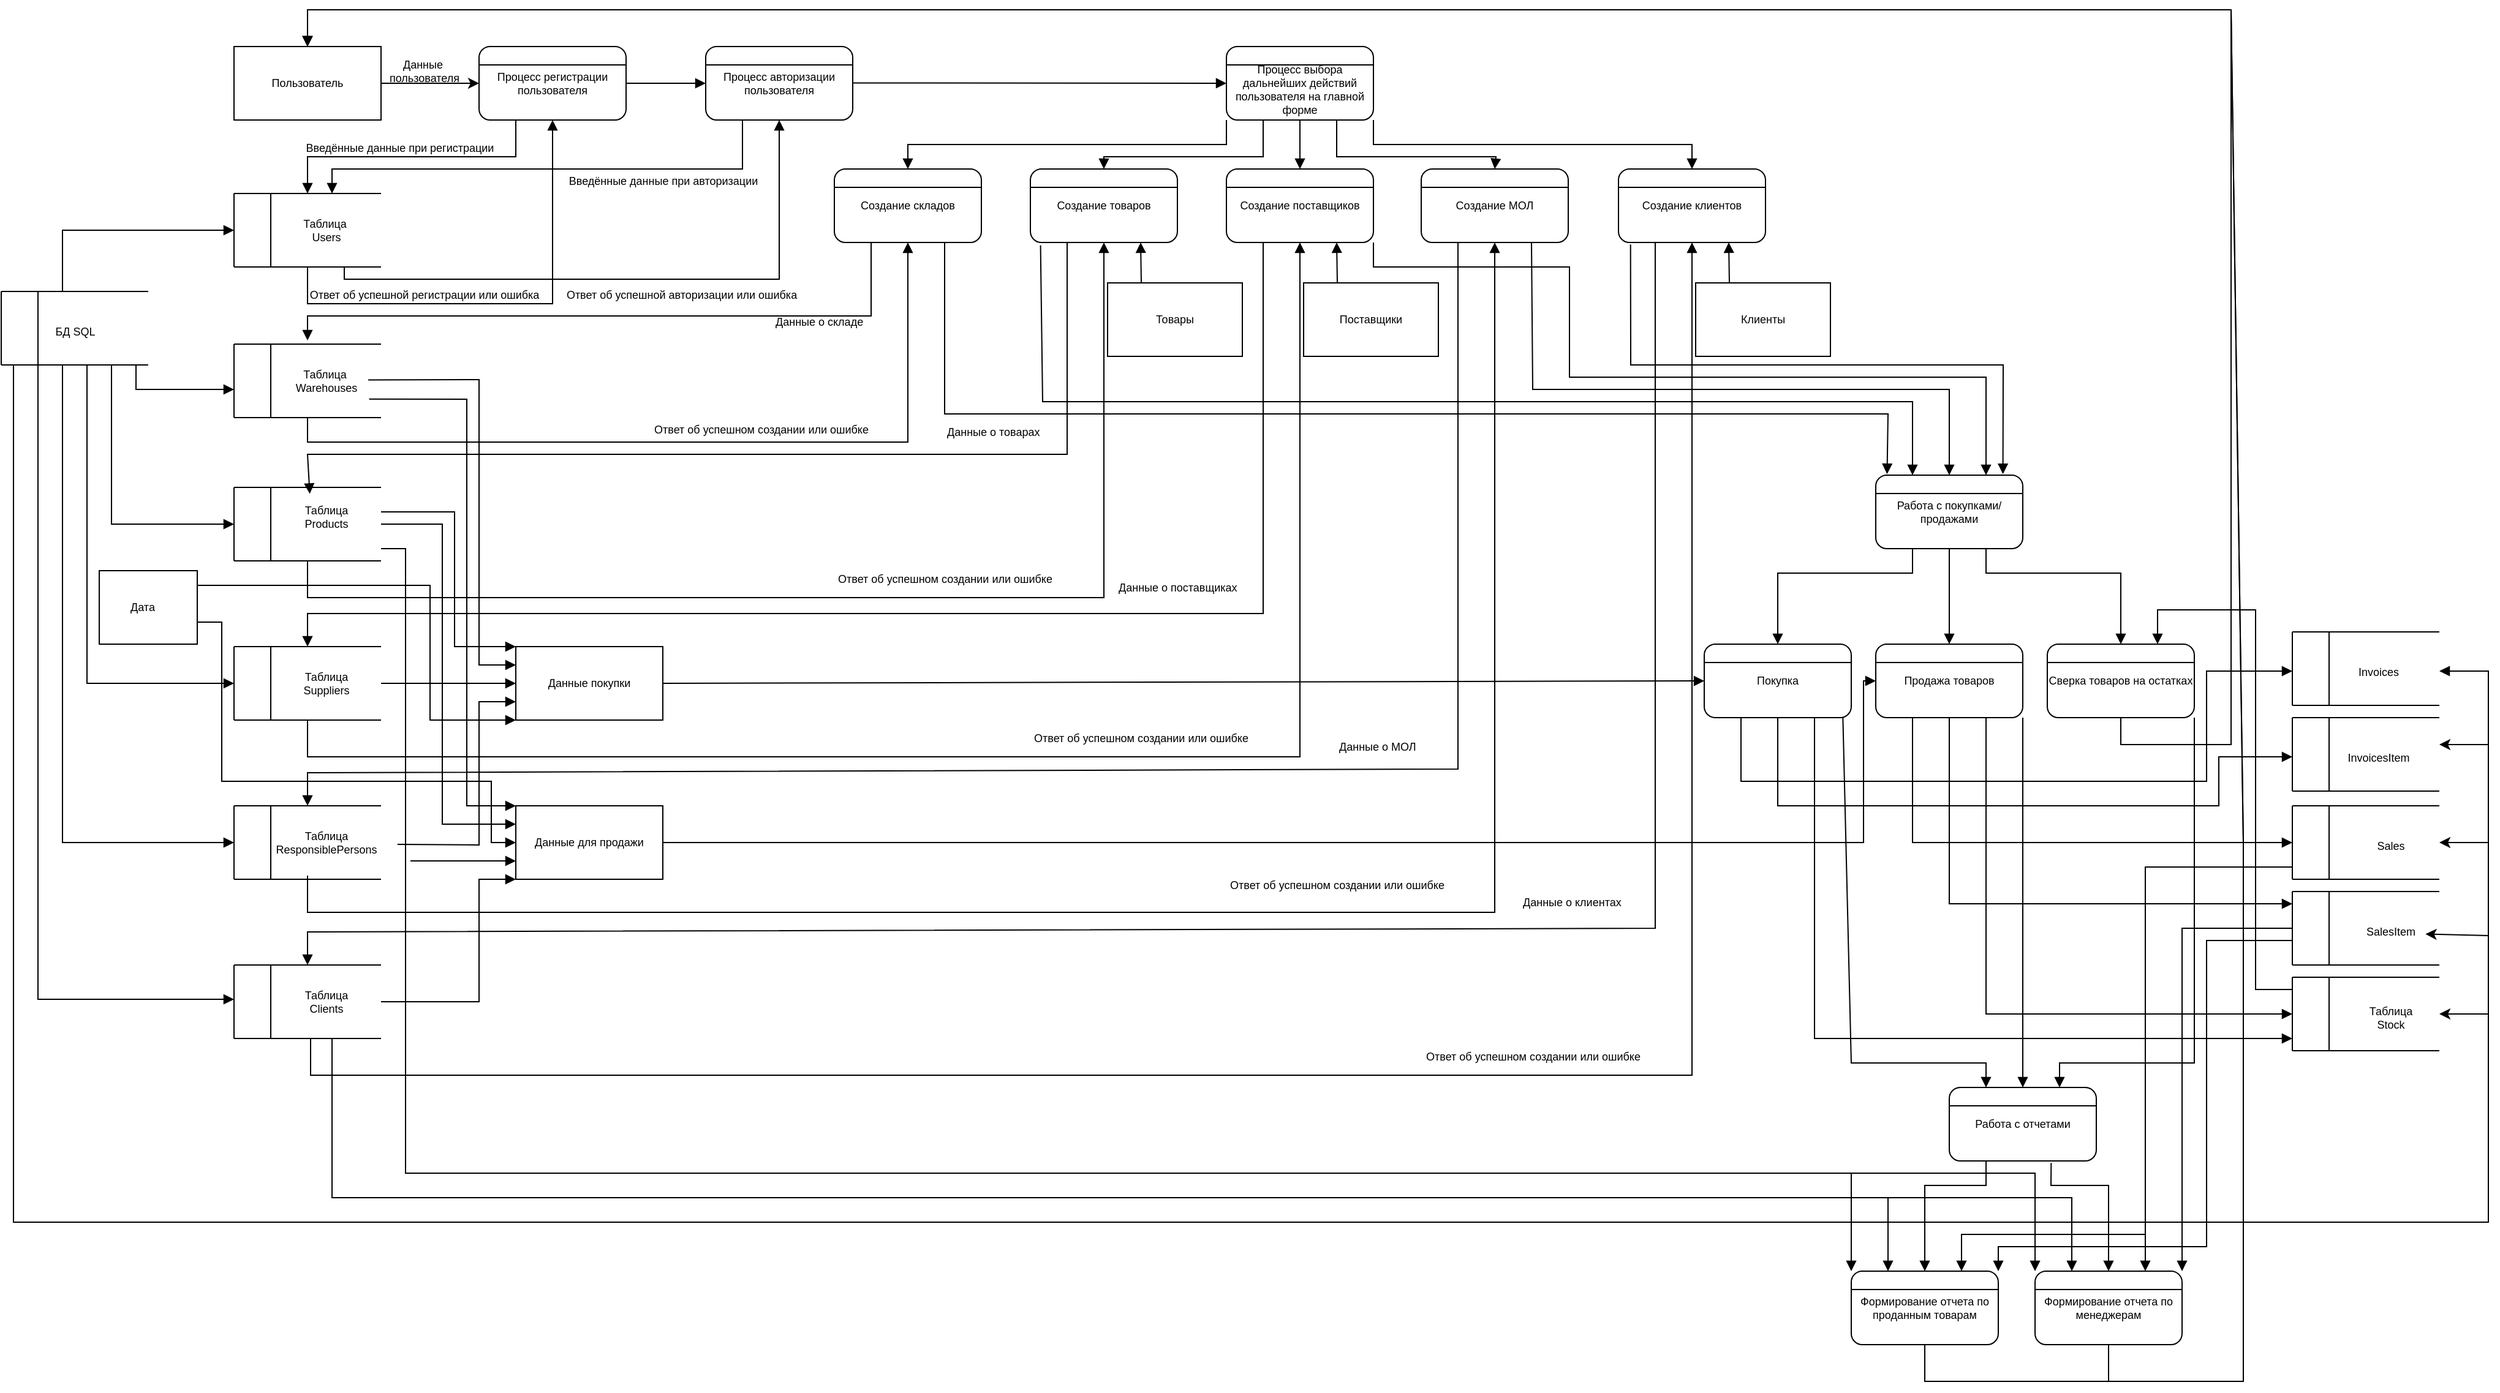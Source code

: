 <mxfile version="24.5.4" type="github">
  <diagram name="Страница — 1" id="gPVuAKhzFMYL5_pK9rEg">
    <mxGraphModel dx="1575" dy="653" grid="1" gridSize="10" guides="1" tooltips="1" connect="1" arrows="1" fold="1" page="1" pageScale="1" pageWidth="1169" pageHeight="1654" math="0" shadow="0">
      <root>
        <mxCell id="0" />
        <mxCell id="1" parent="0" />
        <mxCell id="UiJpd1ssoH22hnzhnxBL-210" value="" style="rounded=0;whiteSpace=wrap;html=1;fontSize=9;" vertex="1" parent="1">
          <mxGeometry x="90" y="548" width="80" height="60" as="geometry" />
        </mxCell>
        <mxCell id="-HvmPeVJCwgB6Xa54HTs-1" value="Пользователь" style="rounded=0;whiteSpace=wrap;html=1;fontSize=9;" parent="1" vertex="1">
          <mxGeometry x="200" y="120" width="120" height="60" as="geometry" />
        </mxCell>
        <mxCell id="-HvmPeVJCwgB6Xa54HTs-2" value="Процесс регистрации пользователя" style="rounded=1;whiteSpace=wrap;html=1;fontSize=9;" parent="1" vertex="1">
          <mxGeometry x="400" y="120" width="120" height="60" as="geometry" />
        </mxCell>
        <mxCell id="-HvmPeVJCwgB6Xa54HTs-3" value="" style="endArrow=none;html=1;rounded=0;exitX=0;exitY=0.25;exitDx=0;exitDy=0;entryX=1;entryY=0.25;entryDx=0;entryDy=0;fontSize=9;" parent="1" source="-HvmPeVJCwgB6Xa54HTs-2" target="-HvmPeVJCwgB6Xa54HTs-2" edge="1">
          <mxGeometry width="50" height="50" relative="1" as="geometry">
            <mxPoint x="470" y="180" as="sourcePoint" />
            <mxPoint x="520" y="130" as="targetPoint" />
          </mxGeometry>
        </mxCell>
        <mxCell id="-HvmPeVJCwgB6Xa54HTs-4" value="Процесс авторизации пользователя" style="rounded=1;whiteSpace=wrap;html=1;fontSize=9;" parent="1" vertex="1">
          <mxGeometry x="585" y="120" width="120" height="60" as="geometry" />
        </mxCell>
        <mxCell id="-HvmPeVJCwgB6Xa54HTs-5" value="" style="endArrow=none;html=1;rounded=0;exitX=0;exitY=0.25;exitDx=0;exitDy=0;entryX=1;entryY=0.25;entryDx=0;entryDy=0;fontSize=9;" parent="1" source="-HvmPeVJCwgB6Xa54HTs-4" target="-HvmPeVJCwgB6Xa54HTs-4" edge="1">
          <mxGeometry width="50" height="50" relative="1" as="geometry">
            <mxPoint x="655" y="180" as="sourcePoint" />
            <mxPoint x="705" y="130" as="targetPoint" />
          </mxGeometry>
        </mxCell>
        <mxCell id="-HvmPeVJCwgB6Xa54HTs-6" value="&lt;div style=&quot;font-size: 9px;&quot;&gt;&lt;br style=&quot;font-size: 9px;&quot;&gt;&lt;/div&gt;&lt;div style=&quot;font-size: 9px;&quot;&gt;&lt;span style=&quot;background-color: initial; font-size: 9px;&quot;&gt;Процесс выбора дальнейших действий пользователя на главной форме&lt;/span&gt;&lt;br style=&quot;font-size: 9px;&quot;&gt;&lt;/div&gt;" style="rounded=1;whiteSpace=wrap;html=1;fontSize=9;" parent="1" vertex="1">
          <mxGeometry x="1010" y="120" width="120" height="60" as="geometry" />
        </mxCell>
        <mxCell id="-HvmPeVJCwgB6Xa54HTs-7" value="" style="endArrow=none;html=1;rounded=0;exitX=0;exitY=0.25;exitDx=0;exitDy=0;entryX=1;entryY=0.25;entryDx=0;entryDy=0;fontSize=9;" parent="1" source="-HvmPeVJCwgB6Xa54HTs-6" target="-HvmPeVJCwgB6Xa54HTs-6" edge="1">
          <mxGeometry width="50" height="50" relative="1" as="geometry">
            <mxPoint x="1070" y="180" as="sourcePoint" />
            <mxPoint x="1120" y="130" as="targetPoint" />
          </mxGeometry>
        </mxCell>
        <mxCell id="-HvmPeVJCwgB6Xa54HTs-15" value="" style="group;fontSize=9;" parent="1" vertex="1" connectable="0">
          <mxGeometry x="200" y="240" width="130" height="60" as="geometry" />
        </mxCell>
        <mxCell id="-HvmPeVJCwgB6Xa54HTs-13" value="" style="group;flipV=0;flipH=1;fontSize=9;" parent="-HvmPeVJCwgB6Xa54HTs-15" vertex="1" connectable="0">
          <mxGeometry width="130" height="60" as="geometry" />
        </mxCell>
        <mxCell id="-HvmPeVJCwgB6Xa54HTs-8" value="" style="endArrow=none;html=1;rounded=0;fontSize=9;" parent="-HvmPeVJCwgB6Xa54HTs-13" edge="1">
          <mxGeometry width="50" height="50" relative="1" as="geometry">
            <mxPoint x="120" as="sourcePoint" />
            <mxPoint as="targetPoint" />
          </mxGeometry>
        </mxCell>
        <mxCell id="-HvmPeVJCwgB6Xa54HTs-11" value="" style="endArrow=none;html=1;rounded=0;fontSize=9;" parent="-HvmPeVJCwgB6Xa54HTs-13" edge="1">
          <mxGeometry width="50" height="50" relative="1" as="geometry">
            <mxPoint y="60" as="sourcePoint" />
            <mxPoint as="targetPoint" />
          </mxGeometry>
        </mxCell>
        <mxCell id="-HvmPeVJCwgB6Xa54HTs-12" value="" style="endArrow=none;html=1;rounded=0;fontSize=9;" parent="-HvmPeVJCwgB6Xa54HTs-13" edge="1">
          <mxGeometry width="50" height="50" relative="1" as="geometry">
            <mxPoint x="120" y="60" as="sourcePoint" />
            <mxPoint y="60" as="targetPoint" />
          </mxGeometry>
        </mxCell>
        <mxCell id="-HvmPeVJCwgB6Xa54HTs-16" value="&lt;div style=&quot;font-size: 9px;&quot;&gt;Таблица&amp;nbsp;&lt;/div&gt;&lt;div style=&quot;font-size: 9px;&quot;&gt;Users&lt;/div&gt;" style="text;html=1;align=center;verticalAlign=middle;resizable=0;points=[];autosize=1;strokeColor=none;fillColor=none;fontSize=9;" parent="-HvmPeVJCwgB6Xa54HTs-13" vertex="1">
          <mxGeometry x="45" y="10" width="60" height="40" as="geometry" />
        </mxCell>
        <mxCell id="-HvmPeVJCwgB6Xa54HTs-14" value="" style="endArrow=none;html=1;rounded=0;fontSize=9;" parent="-HvmPeVJCwgB6Xa54HTs-15" edge="1">
          <mxGeometry width="50" height="50" relative="1" as="geometry">
            <mxPoint x="30" y="60" as="sourcePoint" />
            <mxPoint x="30" as="targetPoint" />
          </mxGeometry>
        </mxCell>
        <mxCell id="-HvmPeVJCwgB6Xa54HTs-18" value="" style="endArrow=classic;html=1;rounded=0;entryX=0;entryY=0.5;entryDx=0;entryDy=0;fontSize=9;" parent="1" target="-HvmPeVJCwgB6Xa54HTs-2" edge="1">
          <mxGeometry width="50" height="50" relative="1" as="geometry">
            <mxPoint x="320" y="150" as="sourcePoint" />
            <mxPoint x="370" y="100" as="targetPoint" />
          </mxGeometry>
        </mxCell>
        <mxCell id="-HvmPeVJCwgB6Xa54HTs-20" value="" style="endArrow=block;html=1;rounded=0;exitX=0.25;exitY=1;exitDx=0;exitDy=0;fontSize=9;endFill=1;" parent="1" source="-HvmPeVJCwgB6Xa54HTs-2" edge="1">
          <mxGeometry width="50" height="50" relative="1" as="geometry">
            <mxPoint x="550" y="350" as="sourcePoint" />
            <mxPoint x="260" y="240" as="targetPoint" />
            <Array as="points">
              <mxPoint x="430" y="210" />
              <mxPoint x="260" y="210" />
            </Array>
          </mxGeometry>
        </mxCell>
        <mxCell id="-HvmPeVJCwgB6Xa54HTs-21" value="Данные&amp;nbsp;&lt;div style=&quot;font-size: 9px;&quot;&gt;пользователя&lt;/div&gt;" style="text;html=1;align=center;verticalAlign=middle;resizable=0;points=[];autosize=1;strokeColor=none;fillColor=none;fontSize=9;" parent="1" vertex="1">
          <mxGeometry x="315" y="120" width="80" height="40" as="geometry" />
        </mxCell>
        <mxCell id="-HvmPeVJCwgB6Xa54HTs-22" value="Введённые данные при регистрации" style="text;html=1;align=center;verticalAlign=middle;resizable=0;points=[];autosize=1;strokeColor=none;fillColor=none;fontSize=9;" parent="1" vertex="1">
          <mxGeometry x="245" y="193" width="180" height="20" as="geometry" />
        </mxCell>
        <mxCell id="-HvmPeVJCwgB6Xa54HTs-23" value="" style="endArrow=block;html=1;rounded=0;exitX=1;exitY=0.5;exitDx=0;exitDy=0;entryX=0;entryY=0.5;entryDx=0;entryDy=0;fontSize=9;endFill=1;" parent="1" source="-HvmPeVJCwgB6Xa54HTs-2" target="-HvmPeVJCwgB6Xa54HTs-4" edge="1">
          <mxGeometry width="50" height="50" relative="1" as="geometry">
            <mxPoint x="530" y="280" as="sourcePoint" />
            <mxPoint x="580" y="230" as="targetPoint" />
          </mxGeometry>
        </mxCell>
        <mxCell id="-HvmPeVJCwgB6Xa54HTs-24" value="" style="endArrow=block;html=1;rounded=0;entryX=0.5;entryY=1;entryDx=0;entryDy=0;fontSize=9;endFill=1;" parent="1" target="-HvmPeVJCwgB6Xa54HTs-2" edge="1">
          <mxGeometry width="50" height="50" relative="1" as="geometry">
            <mxPoint x="260" y="300" as="sourcePoint" />
            <mxPoint x="520" y="230" as="targetPoint" />
            <Array as="points">
              <mxPoint x="260" y="330" />
              <mxPoint x="460" y="330" />
              <mxPoint x="460" y="310" />
            </Array>
          </mxGeometry>
        </mxCell>
        <mxCell id="-HvmPeVJCwgB6Xa54HTs-25" value="" style="endArrow=block;html=1;rounded=0;exitX=0.25;exitY=1;exitDx=0;exitDy=0;fontSize=9;endFill=1;" parent="1" source="-HvmPeVJCwgB6Xa54HTs-4" edge="1">
          <mxGeometry width="50" height="50" relative="1" as="geometry">
            <mxPoint x="530" y="310" as="sourcePoint" />
            <mxPoint x="280" y="240" as="targetPoint" />
            <Array as="points">
              <mxPoint x="615" y="220" />
              <mxPoint x="280" y="220" />
            </Array>
          </mxGeometry>
        </mxCell>
        <mxCell id="-HvmPeVJCwgB6Xa54HTs-26" value="Ответ об успешной регистрации или ошибка" style="text;html=1;align=center;verticalAlign=middle;resizable=0;points=[];autosize=1;strokeColor=none;fillColor=none;fontSize=9;" parent="1" vertex="1">
          <mxGeometry x="250" y="313" width="210" height="20" as="geometry" />
        </mxCell>
        <mxCell id="-HvmPeVJCwgB6Xa54HTs-27" value="Введённые данные при авторизации" style="text;html=1;align=center;verticalAlign=middle;resizable=0;points=[];autosize=1;strokeColor=none;fillColor=none;fontSize=9;" parent="1" vertex="1">
          <mxGeometry x="460" y="220" width="180" height="20" as="geometry" />
        </mxCell>
        <mxCell id="-HvmPeVJCwgB6Xa54HTs-28" value="" style="endArrow=block;html=1;rounded=0;entryX=0.5;entryY=1;entryDx=0;entryDy=0;fontSize=9;endFill=1;" parent="1" target="-HvmPeVJCwgB6Xa54HTs-4" edge="1">
          <mxGeometry width="50" height="50" relative="1" as="geometry">
            <mxPoint x="290" y="300" as="sourcePoint" />
            <mxPoint x="640" y="310" as="targetPoint" />
            <Array as="points">
              <mxPoint x="290" y="310" />
              <mxPoint x="645" y="310" />
            </Array>
          </mxGeometry>
        </mxCell>
        <mxCell id="-HvmPeVJCwgB6Xa54HTs-29" value="" style="group;fontSize=9;" parent="1" vertex="1" connectable="0">
          <mxGeometry x="10" y="320" width="120" height="60" as="geometry" />
        </mxCell>
        <mxCell id="-HvmPeVJCwgB6Xa54HTs-30" value="" style="group;flipV=0;flipH=1;fontSize=9;" parent="-HvmPeVJCwgB6Xa54HTs-29" vertex="1" connectable="0">
          <mxGeometry width="120" height="60" as="geometry" />
        </mxCell>
        <mxCell id="-HvmPeVJCwgB6Xa54HTs-31" value="" style="endArrow=none;html=1;rounded=0;fontSize=9;" parent="-HvmPeVJCwgB6Xa54HTs-30" edge="1">
          <mxGeometry width="50" height="50" relative="1" as="geometry">
            <mxPoint x="120" as="sourcePoint" />
            <mxPoint as="targetPoint" />
          </mxGeometry>
        </mxCell>
        <mxCell id="-HvmPeVJCwgB6Xa54HTs-32" value="" style="endArrow=none;html=1;rounded=0;fontSize=9;" parent="-HvmPeVJCwgB6Xa54HTs-30" edge="1">
          <mxGeometry width="50" height="50" relative="1" as="geometry">
            <mxPoint y="60" as="sourcePoint" />
            <mxPoint as="targetPoint" />
          </mxGeometry>
        </mxCell>
        <mxCell id="-HvmPeVJCwgB6Xa54HTs-33" value="" style="endArrow=none;html=1;rounded=0;fontSize=9;" parent="-HvmPeVJCwgB6Xa54HTs-30" edge="1">
          <mxGeometry width="50" height="50" relative="1" as="geometry">
            <mxPoint x="120" y="60" as="sourcePoint" />
            <mxPoint y="60" as="targetPoint" />
          </mxGeometry>
        </mxCell>
        <mxCell id="-HvmPeVJCwgB6Xa54HTs-34" value="" style="endArrow=none;html=1;rounded=0;fontSize=9;" parent="-HvmPeVJCwgB6Xa54HTs-29" edge="1">
          <mxGeometry width="50" height="50" relative="1" as="geometry">
            <mxPoint x="30" y="60" as="sourcePoint" />
            <mxPoint x="30" as="targetPoint" />
          </mxGeometry>
        </mxCell>
        <mxCell id="-HvmPeVJCwgB6Xa54HTs-35" value="" style="endArrow=block;html=1;rounded=0;fontSize=9;endFill=1;" parent="1" edge="1">
          <mxGeometry width="50" height="50" relative="1" as="geometry">
            <mxPoint x="60" y="320" as="sourcePoint" />
            <mxPoint x="200" y="270" as="targetPoint" />
            <Array as="points">
              <mxPoint x="60" y="270" />
            </Array>
          </mxGeometry>
        </mxCell>
        <mxCell id="-HvmPeVJCwgB6Xa54HTs-36" value="БД SQL" style="text;html=1;align=center;verticalAlign=middle;resizable=0;points=[];autosize=1;strokeColor=none;fillColor=none;fontSize=9;" parent="1" vertex="1">
          <mxGeometry x="40" y="343" width="60" height="20" as="geometry" />
        </mxCell>
        <mxCell id="-HvmPeVJCwgB6Xa54HTs-37" value="Ответ об успешной авторизации или ошибка" style="text;html=1;align=center;verticalAlign=middle;resizable=0;points=[];autosize=1;strokeColor=none;fillColor=none;fontSize=9;" parent="1" vertex="1">
          <mxGeometry x="460" y="313" width="210" height="20" as="geometry" />
        </mxCell>
        <mxCell id="-HvmPeVJCwgB6Xa54HTs-40" value="" style="endArrow=block;html=1;rounded=0;exitX=1;exitY=0.5;exitDx=0;exitDy=0;entryX=0;entryY=0.5;entryDx=0;entryDy=0;fontSize=9;endFill=1;" parent="1" edge="1" target="-HvmPeVJCwgB6Xa54HTs-6">
          <mxGeometry width="50" height="50" relative="1" as="geometry">
            <mxPoint x="705" y="149.71" as="sourcePoint" />
            <mxPoint x="770" y="149.71" as="targetPoint" />
          </mxGeometry>
        </mxCell>
        <mxCell id="-HvmPeVJCwgB6Xa54HTs-42" value="Создание складов" style="rounded=1;whiteSpace=wrap;html=1;fontSize=9;" parent="1" vertex="1">
          <mxGeometry x="690" y="220" width="120" height="60" as="geometry" />
        </mxCell>
        <mxCell id="-HvmPeVJCwgB6Xa54HTs-43" value="" style="endArrow=none;html=1;rounded=0;exitX=0;exitY=0.25;exitDx=0;exitDy=0;entryX=1;entryY=0.25;entryDx=0;entryDy=0;fontSize=9;" parent="1" source="-HvmPeVJCwgB6Xa54HTs-42" target="-HvmPeVJCwgB6Xa54HTs-42" edge="1">
          <mxGeometry width="50" height="50" relative="1" as="geometry">
            <mxPoint x="790" y="280" as="sourcePoint" />
            <mxPoint x="840" y="230" as="targetPoint" />
          </mxGeometry>
        </mxCell>
        <mxCell id="-HvmPeVJCwgB6Xa54HTs-44" value="Создание товаров" style="rounded=1;whiteSpace=wrap;html=1;fontSize=9;" parent="1" vertex="1">
          <mxGeometry x="850" y="220" width="120" height="60" as="geometry" />
        </mxCell>
        <mxCell id="-HvmPeVJCwgB6Xa54HTs-45" value="" style="endArrow=none;html=1;rounded=0;exitX=0;exitY=0.25;exitDx=0;exitDy=0;entryX=1;entryY=0.25;entryDx=0;entryDy=0;fontSize=9;" parent="1" source="-HvmPeVJCwgB6Xa54HTs-44" target="-HvmPeVJCwgB6Xa54HTs-44" edge="1">
          <mxGeometry width="50" height="50" relative="1" as="geometry">
            <mxPoint x="940" y="280" as="sourcePoint" />
            <mxPoint x="990" y="230" as="targetPoint" />
          </mxGeometry>
        </mxCell>
        <mxCell id="-HvmPeVJCwgB6Xa54HTs-48" value="" style="group;fontSize=9;" parent="1" vertex="1" connectable="0">
          <mxGeometry x="200" y="363" width="120" height="60" as="geometry" />
        </mxCell>
        <mxCell id="-HvmPeVJCwgB6Xa54HTs-49" value="" style="group;flipV=0;flipH=1;fontSize=9;" parent="-HvmPeVJCwgB6Xa54HTs-48" vertex="1" connectable="0">
          <mxGeometry width="120" height="60" as="geometry" />
        </mxCell>
        <mxCell id="-HvmPeVJCwgB6Xa54HTs-50" value="" style="endArrow=none;html=1;rounded=0;fontSize=9;" parent="-HvmPeVJCwgB6Xa54HTs-49" edge="1">
          <mxGeometry width="50" height="50" relative="1" as="geometry">
            <mxPoint x="120" as="sourcePoint" />
            <mxPoint as="targetPoint" />
          </mxGeometry>
        </mxCell>
        <mxCell id="-HvmPeVJCwgB6Xa54HTs-51" value="" style="endArrow=none;html=1;rounded=0;fontSize=9;" parent="-HvmPeVJCwgB6Xa54HTs-49" edge="1">
          <mxGeometry width="50" height="50" relative="1" as="geometry">
            <mxPoint y="60" as="sourcePoint" />
            <mxPoint as="targetPoint" />
          </mxGeometry>
        </mxCell>
        <mxCell id="-HvmPeVJCwgB6Xa54HTs-52" value="" style="endArrow=none;html=1;rounded=0;fontSize=9;" parent="-HvmPeVJCwgB6Xa54HTs-49" edge="1">
          <mxGeometry width="50" height="50" relative="1" as="geometry">
            <mxPoint x="120" y="60" as="sourcePoint" />
            <mxPoint y="60" as="targetPoint" />
          </mxGeometry>
        </mxCell>
        <mxCell id="-HvmPeVJCwgB6Xa54HTs-55" value="Таблица&amp;nbsp;&lt;div style=&quot;font-size: 9px;&quot;&gt;Warehouses&lt;/div&gt;" style="text;html=1;align=center;verticalAlign=middle;resizable=0;points=[];autosize=1;strokeColor=none;fillColor=none;fontSize=9;" parent="-HvmPeVJCwgB6Xa54HTs-49" vertex="1">
          <mxGeometry x="40" y="10" width="70" height="40" as="geometry" />
        </mxCell>
        <mxCell id="-HvmPeVJCwgB6Xa54HTs-53" value="" style="endArrow=none;html=1;rounded=0;fontSize=9;" parent="-HvmPeVJCwgB6Xa54HTs-48" edge="1">
          <mxGeometry width="50" height="50" relative="1" as="geometry">
            <mxPoint x="30" y="60" as="sourcePoint" />
            <mxPoint x="30" as="targetPoint" />
          </mxGeometry>
        </mxCell>
        <mxCell id="-HvmPeVJCwgB6Xa54HTs-54" value="" style="endArrow=block;html=1;rounded=0;exitX=0.25;exitY=1;exitDx=0;exitDy=0;fontSize=9;endFill=1;" parent="1" source="-HvmPeVJCwgB6Xa54HTs-42" edge="1">
          <mxGeometry width="50" height="50" relative="1" as="geometry">
            <mxPoint x="620" y="370" as="sourcePoint" />
            <mxPoint x="260" y="360" as="targetPoint" />
            <Array as="points">
              <mxPoint x="720" y="340" />
              <mxPoint x="260" y="340" />
            </Array>
          </mxGeometry>
        </mxCell>
        <mxCell id="-HvmPeVJCwgB6Xa54HTs-56" value="" style="endArrow=block;html=1;rounded=0;entryX=0.5;entryY=1;entryDx=0;entryDy=0;fontSize=9;endFill=1;" parent="1" target="-HvmPeVJCwgB6Xa54HTs-42" edge="1">
          <mxGeometry width="50" height="50" relative="1" as="geometry">
            <mxPoint x="260" y="423" as="sourcePoint" />
            <mxPoint x="750.0" y="283" as="targetPoint" />
            <Array as="points">
              <mxPoint x="260" y="443" />
              <mxPoint x="750" y="443" />
            </Array>
          </mxGeometry>
        </mxCell>
        <mxCell id="-HvmPeVJCwgB6Xa54HTs-57" value="&lt;div style=&quot;text-align: center; font-size: 9px;&quot;&gt;&lt;span style=&quot;background-color: initial; text-wrap: nowrap; font-size: 9px;&quot;&gt;&lt;font style=&quot;font-size: 9px;&quot;&gt;Данные о складе&lt;/font&gt;&lt;/span&gt;&lt;/div&gt;" style="text;whiteSpace=wrap;html=1;fontSize=9;" parent="1" vertex="1">
          <mxGeometry x="640" y="333" width="80" height="20" as="geometry" />
        </mxCell>
        <mxCell id="-HvmPeVJCwgB6Xa54HTs-58" value="Ответ об успешном создании или ошибке" style="text;html=1;align=center;verticalAlign=middle;resizable=0;points=[];autosize=1;strokeColor=none;fillColor=none;fontSize=9;" parent="1" vertex="1">
          <mxGeometry x="530" y="423" width="200" height="20" as="geometry" />
        </mxCell>
        <mxCell id="UiJpd1ssoH22hnzhnxBL-1" value="" style="group;fontSize=9;" vertex="1" connectable="0" parent="1">
          <mxGeometry x="200" y="480" width="165" height="60" as="geometry" />
        </mxCell>
        <mxCell id="UiJpd1ssoH22hnzhnxBL-2" value="" style="group;flipV=0;flipH=1;fontSize=9;" vertex="1" connectable="0" parent="UiJpd1ssoH22hnzhnxBL-1">
          <mxGeometry width="165" height="60" as="geometry" />
        </mxCell>
        <mxCell id="UiJpd1ssoH22hnzhnxBL-3" value="" style="endArrow=none;html=1;rounded=0;fontSize=9;" edge="1" parent="UiJpd1ssoH22hnzhnxBL-2">
          <mxGeometry width="50" height="50" relative="1" as="geometry">
            <mxPoint x="120" as="sourcePoint" />
            <mxPoint as="targetPoint" />
          </mxGeometry>
        </mxCell>
        <mxCell id="UiJpd1ssoH22hnzhnxBL-4" value="" style="endArrow=none;html=1;rounded=0;fontSize=9;" edge="1" parent="UiJpd1ssoH22hnzhnxBL-2">
          <mxGeometry width="50" height="50" relative="1" as="geometry">
            <mxPoint y="60" as="sourcePoint" />
            <mxPoint as="targetPoint" />
          </mxGeometry>
        </mxCell>
        <mxCell id="UiJpd1ssoH22hnzhnxBL-5" value="" style="endArrow=none;html=1;rounded=0;fontSize=9;" edge="1" parent="UiJpd1ssoH22hnzhnxBL-2">
          <mxGeometry width="50" height="50" relative="1" as="geometry">
            <mxPoint x="120" y="60" as="sourcePoint" />
            <mxPoint y="60" as="targetPoint" />
          </mxGeometry>
        </mxCell>
        <mxCell id="UiJpd1ssoH22hnzhnxBL-6" value="Таблица&lt;div style=&quot;font-size: 9px;&quot;&gt;Products&lt;/div&gt;&lt;div style=&quot;font-size: 9px;&quot;&gt;&lt;div style=&quot;font-size: 9px;&quot;&gt;&lt;br style=&quot;font-size: 9px;&quot;&gt;&lt;/div&gt;&lt;/div&gt;" style="text;html=1;align=center;verticalAlign=middle;resizable=0;points=[];autosize=1;strokeColor=none;fillColor=none;fontSize=9;" vertex="1" parent="UiJpd1ssoH22hnzhnxBL-2">
          <mxGeometry x="45" y="5" width="60" height="50" as="geometry" />
        </mxCell>
        <mxCell id="UiJpd1ssoH22hnzhnxBL-7" value="" style="endArrow=none;html=1;rounded=0;fontSize=9;" edge="1" parent="UiJpd1ssoH22hnzhnxBL-1">
          <mxGeometry width="50" height="50" relative="1" as="geometry">
            <mxPoint x="30" y="60" as="sourcePoint" />
            <mxPoint x="30" as="targetPoint" />
          </mxGeometry>
        </mxCell>
        <mxCell id="UiJpd1ssoH22hnzhnxBL-8" value="" style="endArrow=block;html=1;rounded=0;exitX=0.25;exitY=1;exitDx=0;exitDy=0;entryX=0.281;entryY=0.005;entryDx=0;entryDy=0;entryPerimeter=0;fontSize=9;endFill=1;" edge="1" parent="1" source="-HvmPeVJCwgB6Xa54HTs-44" target="UiJpd1ssoH22hnzhnxBL-6">
          <mxGeometry width="50" height="50" relative="1" as="geometry">
            <mxPoint x="910" y="283" as="sourcePoint" />
            <mxPoint x="260" y="473" as="targetPoint" />
            <Array as="points">
              <mxPoint x="880" y="453" />
              <mxPoint x="260" y="453" />
            </Array>
          </mxGeometry>
        </mxCell>
        <mxCell id="UiJpd1ssoH22hnzhnxBL-9" value="" style="endArrow=block;html=1;rounded=0;entryX=0.5;entryY=1;entryDx=0;entryDy=0;fontSize=9;endFill=1;" edge="1" parent="1" target="-HvmPeVJCwgB6Xa54HTs-44">
          <mxGeometry width="50" height="50" relative="1" as="geometry">
            <mxPoint x="260" y="540" as="sourcePoint" />
            <mxPoint x="445" y="570" as="targetPoint" />
            <Array as="points">
              <mxPoint x="260" y="570" />
              <mxPoint x="910" y="570" />
            </Array>
          </mxGeometry>
        </mxCell>
        <mxCell id="UiJpd1ssoH22hnzhnxBL-10" value="&lt;div style=&quot;text-align: center; font-size: 9px;&quot;&gt;&lt;span style=&quot;background-color: initial; text-wrap: nowrap; font-size: 9px;&quot;&gt;&lt;font style=&quot;font-size: 9px;&quot;&gt;Данные о товарах&lt;/font&gt;&lt;/span&gt;&lt;/div&gt;" style="text;whiteSpace=wrap;html=1;fontSize=9;" vertex="1" parent="1">
          <mxGeometry x="780" y="423" width="80" height="20" as="geometry" />
        </mxCell>
        <mxCell id="UiJpd1ssoH22hnzhnxBL-11" value="Ответ об успешном создании или ошибке" style="text;html=1;align=center;verticalAlign=middle;resizable=0;points=[];autosize=1;strokeColor=none;fillColor=none;fontSize=9;" vertex="1" parent="1">
          <mxGeometry x="680" y="545" width="200" height="20" as="geometry" />
        </mxCell>
        <mxCell id="UiJpd1ssoH22hnzhnxBL-12" value="Создание поставщиков" style="rounded=1;whiteSpace=wrap;html=1;fontSize=9;" vertex="1" parent="1">
          <mxGeometry x="1010" y="220" width="120" height="60" as="geometry" />
        </mxCell>
        <mxCell id="UiJpd1ssoH22hnzhnxBL-13" value="" style="endArrow=none;html=1;rounded=0;exitX=0;exitY=0.25;exitDx=0;exitDy=0;entryX=1;entryY=0.25;entryDx=0;entryDy=0;fontSize=9;" edge="1" source="UiJpd1ssoH22hnzhnxBL-12" target="UiJpd1ssoH22hnzhnxBL-12" parent="1">
          <mxGeometry width="50" height="50" relative="1" as="geometry">
            <mxPoint x="1090" y="280" as="sourcePoint" />
            <mxPoint x="1140" y="230" as="targetPoint" />
          </mxGeometry>
        </mxCell>
        <mxCell id="UiJpd1ssoH22hnzhnxBL-14" value="Создание МОЛ" style="rounded=1;whiteSpace=wrap;html=1;fontSize=9;" vertex="1" parent="1">
          <mxGeometry x="1169" y="220" width="120" height="60" as="geometry" />
        </mxCell>
        <mxCell id="UiJpd1ssoH22hnzhnxBL-15" value="" style="endArrow=none;html=1;rounded=0;exitX=0;exitY=0.25;exitDx=0;exitDy=0;entryX=1;entryY=0.25;entryDx=0;entryDy=0;fontSize=9;" edge="1" parent="1" source="UiJpd1ssoH22hnzhnxBL-14" target="UiJpd1ssoH22hnzhnxBL-14">
          <mxGeometry width="50" height="50" relative="1" as="geometry">
            <mxPoint x="1259" y="280" as="sourcePoint" />
            <mxPoint x="1309" y="230" as="targetPoint" />
          </mxGeometry>
        </mxCell>
        <mxCell id="UiJpd1ssoH22hnzhnxBL-16" value="Создание клиентов" style="rounded=1;whiteSpace=wrap;html=1;fontSize=9;" vertex="1" parent="1">
          <mxGeometry x="1330" y="220" width="120" height="60" as="geometry" />
        </mxCell>
        <mxCell id="UiJpd1ssoH22hnzhnxBL-17" value="" style="endArrow=none;html=1;rounded=0;exitX=0;exitY=0.25;exitDx=0;exitDy=0;entryX=1;entryY=0.25;entryDx=0;entryDy=0;fontSize=9;" edge="1" parent="1" source="UiJpd1ssoH22hnzhnxBL-16" target="UiJpd1ssoH22hnzhnxBL-16">
          <mxGeometry width="50" height="50" relative="1" as="geometry">
            <mxPoint x="1420" y="280" as="sourcePoint" />
            <mxPoint x="1470" y="230" as="targetPoint" />
          </mxGeometry>
        </mxCell>
        <mxCell id="UiJpd1ssoH22hnzhnxBL-18" value="" style="endArrow=block;html=1;rounded=0;entryX=0.5;entryY=0;entryDx=0;entryDy=0;exitX=0;exitY=1;exitDx=0;exitDy=0;fontSize=9;endFill=1;" edge="1" parent="1" source="-HvmPeVJCwgB6Xa54HTs-6" target="-HvmPeVJCwgB6Xa54HTs-42">
          <mxGeometry width="50" height="50" relative="1" as="geometry">
            <mxPoint x="830" y="200" as="sourcePoint" />
            <mxPoint x="880" y="150" as="targetPoint" />
            <Array as="points">
              <mxPoint x="1010" y="200" />
              <mxPoint x="750" y="200" />
            </Array>
          </mxGeometry>
        </mxCell>
        <mxCell id="UiJpd1ssoH22hnzhnxBL-19" value="" style="endArrow=block;html=1;rounded=0;entryX=0.5;entryY=0;entryDx=0;entryDy=0;exitX=0.25;exitY=1;exitDx=0;exitDy=0;fontSize=9;endFill=1;" edge="1" parent="1" source="-HvmPeVJCwgB6Xa54HTs-6" target="-HvmPeVJCwgB6Xa54HTs-44">
          <mxGeometry width="50" height="50" relative="1" as="geometry">
            <mxPoint x="1080" y="350" as="sourcePoint" />
            <mxPoint x="1130" y="300" as="targetPoint" />
            <Array as="points">
              <mxPoint x="1040" y="210" />
              <mxPoint x="910" y="210" />
            </Array>
          </mxGeometry>
        </mxCell>
        <mxCell id="UiJpd1ssoH22hnzhnxBL-21" value="" style="endArrow=block;html=1;rounded=0;exitX=0.5;exitY=1;exitDx=0;exitDy=0;entryX=0.5;entryY=0;entryDx=0;entryDy=0;fontSize=9;endFill=1;" edge="1" parent="1" source="-HvmPeVJCwgB6Xa54HTs-6" target="UiJpd1ssoH22hnzhnxBL-12">
          <mxGeometry width="50" height="50" relative="1" as="geometry">
            <mxPoint x="1080" y="350" as="sourcePoint" />
            <mxPoint x="1130" y="300" as="targetPoint" />
          </mxGeometry>
        </mxCell>
        <mxCell id="UiJpd1ssoH22hnzhnxBL-22" value="" style="endArrow=block;html=1;rounded=0;entryX=0.5;entryY=0;entryDx=0;entryDy=0;exitX=0.75;exitY=1;exitDx=0;exitDy=0;fontSize=9;endFill=1;" edge="1" parent="1" source="-HvmPeVJCwgB6Xa54HTs-6" target="UiJpd1ssoH22hnzhnxBL-14">
          <mxGeometry width="50" height="50" relative="1" as="geometry">
            <mxPoint x="1100" y="190" as="sourcePoint" />
            <mxPoint x="1130" y="300" as="targetPoint" />
            <Array as="points">
              <mxPoint x="1100" y="210" />
              <mxPoint x="1230" y="210" />
            </Array>
          </mxGeometry>
        </mxCell>
        <mxCell id="UiJpd1ssoH22hnzhnxBL-23" value="" style="endArrow=block;html=1;rounded=0;entryX=0.5;entryY=0;entryDx=0;entryDy=0;exitX=1;exitY=1;exitDx=0;exitDy=0;fontSize=9;endFill=1;" edge="1" parent="1" source="-HvmPeVJCwgB6Xa54HTs-6" target="UiJpd1ssoH22hnzhnxBL-16">
          <mxGeometry width="50" height="50" relative="1" as="geometry">
            <mxPoint x="1180" y="180" as="sourcePoint" />
            <mxPoint x="1130" y="300" as="targetPoint" />
            <Array as="points">
              <mxPoint x="1130" y="200" />
              <mxPoint x="1390" y="200" />
            </Array>
          </mxGeometry>
        </mxCell>
        <mxCell id="UiJpd1ssoH22hnzhnxBL-31" value="" style="group;fontSize=9;" vertex="1" connectable="0" parent="1">
          <mxGeometry x="200" y="610" width="165" height="60" as="geometry" />
        </mxCell>
        <mxCell id="UiJpd1ssoH22hnzhnxBL-32" value="" style="group;flipV=0;flipH=1;fontSize=9;" vertex="1" connectable="0" parent="UiJpd1ssoH22hnzhnxBL-31">
          <mxGeometry width="165" height="60" as="geometry" />
        </mxCell>
        <mxCell id="UiJpd1ssoH22hnzhnxBL-33" value="" style="endArrow=none;html=1;rounded=0;fontSize=9;" edge="1" parent="UiJpd1ssoH22hnzhnxBL-32">
          <mxGeometry width="50" height="50" relative="1" as="geometry">
            <mxPoint x="120" as="sourcePoint" />
            <mxPoint as="targetPoint" />
          </mxGeometry>
        </mxCell>
        <mxCell id="UiJpd1ssoH22hnzhnxBL-34" value="" style="endArrow=none;html=1;rounded=0;fontSize=9;" edge="1" parent="UiJpd1ssoH22hnzhnxBL-32">
          <mxGeometry width="50" height="50" relative="1" as="geometry">
            <mxPoint y="60" as="sourcePoint" />
            <mxPoint as="targetPoint" />
          </mxGeometry>
        </mxCell>
        <mxCell id="UiJpd1ssoH22hnzhnxBL-35" value="" style="endArrow=none;html=1;rounded=0;fontSize=9;" edge="1" parent="UiJpd1ssoH22hnzhnxBL-32">
          <mxGeometry width="50" height="50" relative="1" as="geometry">
            <mxPoint x="120" y="60" as="sourcePoint" />
            <mxPoint y="60" as="targetPoint" />
          </mxGeometry>
        </mxCell>
        <mxCell id="UiJpd1ssoH22hnzhnxBL-36" value="Таблица&lt;div style=&quot;font-size: 9px;&quot;&gt;&lt;span style=&quot;background-color: initial; font-size: 9px;&quot;&gt;Suppliers&lt;/span&gt;&lt;/div&gt;" style="text;html=1;align=center;verticalAlign=middle;resizable=0;points=[];autosize=1;strokeColor=none;fillColor=none;fontSize=9;" vertex="1" parent="UiJpd1ssoH22hnzhnxBL-32">
          <mxGeometry x="45" y="10" width="60" height="40" as="geometry" />
        </mxCell>
        <mxCell id="UiJpd1ssoH22hnzhnxBL-37" value="" style="endArrow=none;html=1;rounded=0;fontSize=9;" edge="1" parent="UiJpd1ssoH22hnzhnxBL-31">
          <mxGeometry width="50" height="50" relative="1" as="geometry">
            <mxPoint x="30" y="60" as="sourcePoint" />
            <mxPoint x="30" as="targetPoint" />
          </mxGeometry>
        </mxCell>
        <mxCell id="UiJpd1ssoH22hnzhnxBL-45" value="" style="endArrow=block;html=1;rounded=0;entryX=0.5;entryY=1;entryDx=0;entryDy=0;fontSize=9;endFill=1;" edge="1" parent="1" target="UiJpd1ssoH22hnzhnxBL-12">
          <mxGeometry width="50" height="50" relative="1" as="geometry">
            <mxPoint x="260" y="670" as="sourcePoint" />
            <mxPoint x="1070" y="290" as="targetPoint" />
            <Array as="points">
              <mxPoint x="260" y="700" />
              <mxPoint x="1070" y="700" />
            </Array>
          </mxGeometry>
        </mxCell>
        <mxCell id="UiJpd1ssoH22hnzhnxBL-46" value="" style="group;fontSize=9;" vertex="1" connectable="0" parent="1">
          <mxGeometry x="200" y="740" width="165" height="60" as="geometry" />
        </mxCell>
        <mxCell id="UiJpd1ssoH22hnzhnxBL-47" value="" style="group;flipV=0;flipH=1;fontSize=9;" vertex="1" connectable="0" parent="UiJpd1ssoH22hnzhnxBL-46">
          <mxGeometry width="165" height="60" as="geometry" />
        </mxCell>
        <mxCell id="UiJpd1ssoH22hnzhnxBL-48" value="" style="endArrow=none;html=1;rounded=0;fontSize=9;" edge="1" parent="UiJpd1ssoH22hnzhnxBL-47">
          <mxGeometry width="50" height="50" relative="1" as="geometry">
            <mxPoint x="120" as="sourcePoint" />
            <mxPoint as="targetPoint" />
          </mxGeometry>
        </mxCell>
        <mxCell id="UiJpd1ssoH22hnzhnxBL-49" value="" style="endArrow=none;html=1;rounded=0;fontSize=9;" edge="1" parent="UiJpd1ssoH22hnzhnxBL-47">
          <mxGeometry width="50" height="50" relative="1" as="geometry">
            <mxPoint y="60" as="sourcePoint" />
            <mxPoint as="targetPoint" />
          </mxGeometry>
        </mxCell>
        <mxCell id="UiJpd1ssoH22hnzhnxBL-50" value="" style="endArrow=none;html=1;rounded=0;fontSize=9;" edge="1" parent="UiJpd1ssoH22hnzhnxBL-47">
          <mxGeometry width="50" height="50" relative="1" as="geometry">
            <mxPoint x="120" y="60" as="sourcePoint" />
            <mxPoint y="60" as="targetPoint" />
          </mxGeometry>
        </mxCell>
        <mxCell id="UiJpd1ssoH22hnzhnxBL-51" value="Таблица&lt;div style=&quot;font-size: 9px;&quot;&gt;&lt;span style=&quot;background-color: initial; font-size: 9px;&quot;&gt;ResponsiblePersons&lt;/span&gt;&lt;/div&gt;" style="text;html=1;align=center;verticalAlign=middle;resizable=0;points=[];autosize=1;strokeColor=none;fillColor=none;fontSize=9;" vertex="1" parent="UiJpd1ssoH22hnzhnxBL-47">
          <mxGeometry x="20" y="10" width="110" height="40" as="geometry" />
        </mxCell>
        <mxCell id="UiJpd1ssoH22hnzhnxBL-52" value="" style="endArrow=none;html=1;rounded=0;fontSize=9;" edge="1" parent="UiJpd1ssoH22hnzhnxBL-46">
          <mxGeometry width="50" height="50" relative="1" as="geometry">
            <mxPoint x="30" y="60" as="sourcePoint" />
            <mxPoint x="30" as="targetPoint" />
          </mxGeometry>
        </mxCell>
        <mxCell id="UiJpd1ssoH22hnzhnxBL-53" value="" style="endArrow=block;html=1;rounded=0;exitX=0.25;exitY=1;exitDx=0;exitDy=0;entryX=0.281;entryY=0.005;entryDx=0;entryDy=0;entryPerimeter=0;fontSize=9;endFill=1;" edge="1" parent="1" source="UiJpd1ssoH22hnzhnxBL-12">
          <mxGeometry width="50" height="50" relative="1" as="geometry">
            <mxPoint x="880" y="410" as="sourcePoint" />
            <mxPoint x="260" y="610" as="targetPoint" />
            <Array as="points">
              <mxPoint x="1040" y="583" />
              <mxPoint x="260" y="583" />
            </Array>
          </mxGeometry>
        </mxCell>
        <mxCell id="UiJpd1ssoH22hnzhnxBL-55" value="" style="endArrow=block;html=1;rounded=0;exitX=0.25;exitY=1;exitDx=0;exitDy=0;entryX=0.281;entryY=0.005;entryDx=0;entryDy=0;entryPerimeter=0;fontSize=9;endFill=1;" edge="1" parent="1" source="UiJpd1ssoH22hnzhnxBL-14">
          <mxGeometry width="50" height="50" relative="1" as="geometry">
            <mxPoint x="1040" y="410" as="sourcePoint" />
            <mxPoint x="260" y="740" as="targetPoint" />
            <Array as="points">
              <mxPoint x="1199" y="710" />
              <mxPoint x="260" y="713" />
            </Array>
          </mxGeometry>
        </mxCell>
        <mxCell id="UiJpd1ssoH22hnzhnxBL-56" value="" style="endArrow=block;html=1;rounded=0;entryX=0.5;entryY=1;entryDx=0;entryDy=0;fontSize=9;endFill=1;" edge="1" parent="1" target="UiJpd1ssoH22hnzhnxBL-14">
          <mxGeometry width="50" height="50" relative="1" as="geometry">
            <mxPoint x="260" y="797" as="sourcePoint" />
            <mxPoint x="1070" y="407" as="targetPoint" />
            <Array as="points">
              <mxPoint x="260" y="827" />
              <mxPoint x="1229" y="827" />
            </Array>
          </mxGeometry>
        </mxCell>
        <mxCell id="UiJpd1ssoH22hnzhnxBL-57" value="" style="endArrow=block;html=1;rounded=0;exitX=0.25;exitY=1;exitDx=0;exitDy=0;entryX=0.281;entryY=0.005;entryDx=0;entryDy=0;entryPerimeter=0;fontSize=9;endFill=1;" edge="1" parent="1" source="UiJpd1ssoH22hnzhnxBL-16">
          <mxGeometry width="50" height="50" relative="1" as="geometry">
            <mxPoint x="1199" y="410" as="sourcePoint" />
            <mxPoint x="260" y="870" as="targetPoint" />
            <Array as="points">
              <mxPoint x="1360" y="840" />
              <mxPoint x="260" y="843" />
            </Array>
          </mxGeometry>
        </mxCell>
        <mxCell id="UiJpd1ssoH22hnzhnxBL-58" value="" style="group;fontSize=9;" vertex="1" connectable="0" parent="1">
          <mxGeometry x="200" y="870" width="165" height="60" as="geometry" />
        </mxCell>
        <mxCell id="UiJpd1ssoH22hnzhnxBL-59" value="" style="group;flipV=0;flipH=1;fontSize=9;" vertex="1" connectable="0" parent="UiJpd1ssoH22hnzhnxBL-58">
          <mxGeometry width="165" height="60" as="geometry" />
        </mxCell>
        <mxCell id="UiJpd1ssoH22hnzhnxBL-60" value="" style="endArrow=none;html=1;rounded=0;fontSize=9;" edge="1" parent="UiJpd1ssoH22hnzhnxBL-59">
          <mxGeometry width="50" height="50" relative="1" as="geometry">
            <mxPoint x="120" as="sourcePoint" />
            <mxPoint as="targetPoint" />
          </mxGeometry>
        </mxCell>
        <mxCell id="UiJpd1ssoH22hnzhnxBL-61" value="" style="endArrow=none;html=1;rounded=0;fontSize=9;" edge="1" parent="UiJpd1ssoH22hnzhnxBL-59">
          <mxGeometry width="50" height="50" relative="1" as="geometry">
            <mxPoint y="60" as="sourcePoint" />
            <mxPoint as="targetPoint" />
          </mxGeometry>
        </mxCell>
        <mxCell id="UiJpd1ssoH22hnzhnxBL-62" value="" style="endArrow=none;html=1;rounded=0;fontSize=9;" edge="1" parent="UiJpd1ssoH22hnzhnxBL-59">
          <mxGeometry width="50" height="50" relative="1" as="geometry">
            <mxPoint x="120" y="60" as="sourcePoint" />
            <mxPoint y="60" as="targetPoint" />
          </mxGeometry>
        </mxCell>
        <mxCell id="UiJpd1ssoH22hnzhnxBL-63" value="Таблица&lt;div style=&quot;font-size: 9px;&quot;&gt;C&lt;span style=&quot;background-color: initial; font-size: 9px;&quot;&gt;lients&lt;/span&gt;&lt;/div&gt;" style="text;html=1;align=center;verticalAlign=middle;resizable=0;points=[];autosize=1;strokeColor=none;fillColor=none;fontSize=9;" vertex="1" parent="UiJpd1ssoH22hnzhnxBL-59">
          <mxGeometry x="45" y="10" width="60" height="40" as="geometry" />
        </mxCell>
        <mxCell id="UiJpd1ssoH22hnzhnxBL-64" value="" style="endArrow=none;html=1;rounded=0;fontSize=9;" edge="1" parent="UiJpd1ssoH22hnzhnxBL-58">
          <mxGeometry width="50" height="50" relative="1" as="geometry">
            <mxPoint x="30" y="60" as="sourcePoint" />
            <mxPoint x="30" as="targetPoint" />
          </mxGeometry>
        </mxCell>
        <mxCell id="UiJpd1ssoH22hnzhnxBL-65" value="" style="endArrow=block;html=1;rounded=0;entryX=0.5;entryY=1;entryDx=0;entryDy=0;fontSize=9;endFill=1;" edge="1" parent="1" target="UiJpd1ssoH22hnzhnxBL-16">
          <mxGeometry width="50" height="50" relative="1" as="geometry">
            <mxPoint x="262.5" y="930" as="sourcePoint" />
            <mxPoint x="1231.5" y="413" as="targetPoint" />
            <Array as="points">
              <mxPoint x="262.5" y="960" />
              <mxPoint x="1390" y="960" />
            </Array>
          </mxGeometry>
        </mxCell>
        <mxCell id="UiJpd1ssoH22hnzhnxBL-66" value="Ответ об успешном создании или ошибке" style="text;html=1;align=center;verticalAlign=middle;resizable=0;points=[];autosize=1;strokeColor=none;fillColor=none;fontSize=9;" vertex="1" parent="1">
          <mxGeometry x="840" y="675" width="200" height="20" as="geometry" />
        </mxCell>
        <mxCell id="UiJpd1ssoH22hnzhnxBL-67" value="Ответ об успешном создании или ошибке" style="text;html=1;align=center;verticalAlign=middle;resizable=0;points=[];autosize=1;strokeColor=none;fillColor=none;fontSize=9;" vertex="1" parent="1">
          <mxGeometry x="1000" y="795" width="200" height="20" as="geometry" />
        </mxCell>
        <mxCell id="UiJpd1ssoH22hnzhnxBL-68" value="Ответ об успешном создании или ошибке" style="text;html=1;align=center;verticalAlign=middle;resizable=0;points=[];autosize=1;strokeColor=none;fillColor=none;fontSize=9;" vertex="1" parent="1">
          <mxGeometry x="1160" y="935" width="200" height="20" as="geometry" />
        </mxCell>
        <mxCell id="UiJpd1ssoH22hnzhnxBL-69" value="&lt;div style=&quot;text-align: center; font-size: 9px;&quot;&gt;&lt;span style=&quot;background-color: initial; text-wrap: nowrap; font-size: 9px;&quot;&gt;&lt;font style=&quot;font-size: 9px;&quot;&gt;Данные о поставщиках&lt;/font&gt;&lt;/span&gt;&lt;/div&gt;" style="text;whiteSpace=wrap;html=1;fontSize=9;" vertex="1" parent="1">
          <mxGeometry x="920" y="550" width="80" height="20" as="geometry" />
        </mxCell>
        <mxCell id="UiJpd1ssoH22hnzhnxBL-70" value="&lt;div style=&quot;text-align: center; font-size: 9px;&quot;&gt;&lt;span style=&quot;background-color: initial; text-wrap: nowrap; font-size: 9px;&quot;&gt;&lt;font style=&quot;font-size: 9px;&quot;&gt;Данные о МОЛ&lt;/font&gt;&lt;/span&gt;&lt;/div&gt;" style="text;whiteSpace=wrap;html=1;fontSize=9;" vertex="1" parent="1">
          <mxGeometry x="1100" y="680" width="80" height="20" as="geometry" />
        </mxCell>
        <mxCell id="UiJpd1ssoH22hnzhnxBL-71" value="&lt;div style=&quot;text-align: center; font-size: 9px;&quot;&gt;&lt;span style=&quot;background-color: initial; text-wrap: nowrap; font-size: 9px;&quot;&gt;&lt;font style=&quot;font-size: 9px;&quot;&gt;Данные о клиентах&lt;/font&gt;&lt;/span&gt;&lt;/div&gt;" style="text;whiteSpace=wrap;html=1;fontSize=9;" vertex="1" parent="1">
          <mxGeometry x="1250" y="807" width="80" height="20" as="geometry" />
        </mxCell>
        <mxCell id="UiJpd1ssoH22hnzhnxBL-103" value="" style="endArrow=block;html=1;rounded=0;entryX=0.75;entryY=1;entryDx=0;entryDy=0;exitX=0.25;exitY=0;exitDx=0;exitDy=0;fontSize=9;endFill=1;" edge="1" parent="1" source="UiJpd1ssoH22hnzhnxBL-133" target="-HvmPeVJCwgB6Xa54HTs-44">
          <mxGeometry width="50" height="50" relative="1" as="geometry">
            <mxPoint x="940" y="310" as="sourcePoint" />
            <mxPoint x="1080" y="440" as="targetPoint" />
          </mxGeometry>
        </mxCell>
        <mxCell id="UiJpd1ssoH22hnzhnxBL-105" value="" style="endArrow=block;html=1;rounded=0;entryX=0.75;entryY=1;entryDx=0;entryDy=0;exitX=0.25;exitY=0;exitDx=0;exitDy=0;fontSize=9;endFill=1;" edge="1" parent="1" source="UiJpd1ssoH22hnzhnxBL-134" target="UiJpd1ssoH22hnzhnxBL-12">
          <mxGeometry width="50" height="50" relative="1" as="geometry">
            <mxPoint x="1100" y="310" as="sourcePoint" />
            <mxPoint x="1080" y="440" as="targetPoint" />
          </mxGeometry>
        </mxCell>
        <mxCell id="UiJpd1ssoH22hnzhnxBL-106" value="" style="endArrow=block;html=1;rounded=0;entryX=0.75;entryY=1;entryDx=0;entryDy=0;exitX=0.25;exitY=0;exitDx=0;exitDy=0;fontSize=9;endFill=1;" edge="1" parent="1" source="UiJpd1ssoH22hnzhnxBL-135" target="UiJpd1ssoH22hnzhnxBL-16">
          <mxGeometry width="50" height="50" relative="1" as="geometry">
            <mxPoint x="1420" y="310" as="sourcePoint" />
            <mxPoint x="1080" y="440" as="targetPoint" />
          </mxGeometry>
        </mxCell>
        <mxCell id="UiJpd1ssoH22hnzhnxBL-108" value="" style="endArrow=block;html=1;rounded=0;exitX=0.75;exitY=1;exitDx=0;exitDy=0;entryX=0.077;entryY=-0.015;entryDx=0;entryDy=0;entryPerimeter=0;fontSize=9;endFill=1;" edge="1" parent="1" source="-HvmPeVJCwgB6Xa54HTs-42" target="UiJpd1ssoH22hnzhnxBL-113">
          <mxGeometry width="50" height="50" relative="1" as="geometry">
            <mxPoint x="1030" y="490" as="sourcePoint" />
            <mxPoint x="1450" y="420" as="targetPoint" />
            <Array as="points">
              <mxPoint x="780" y="420" />
              <mxPoint x="1550" y="420" />
            </Array>
          </mxGeometry>
        </mxCell>
        <mxCell id="UiJpd1ssoH22hnzhnxBL-109" value="" style="endArrow=block;html=1;rounded=0;exitX=0.069;exitY=1.04;exitDx=0;exitDy=0;exitPerimeter=0;entryX=0.25;entryY=0;entryDx=0;entryDy=0;fontSize=9;endFill=1;" edge="1" parent="1" source="-HvmPeVJCwgB6Xa54HTs-44" target="UiJpd1ssoH22hnzhnxBL-113">
          <mxGeometry width="50" height="50" relative="1" as="geometry">
            <mxPoint x="1030" y="490" as="sourcePoint" />
            <mxPoint x="1440" y="410" as="targetPoint" />
            <Array as="points">
              <mxPoint x="860" y="410" />
              <mxPoint x="1570" y="410" />
            </Array>
          </mxGeometry>
        </mxCell>
        <mxCell id="UiJpd1ssoH22hnzhnxBL-110" value="" style="endArrow=block;html=1;rounded=0;exitX=1;exitY=1;exitDx=0;exitDy=0;entryX=0.75;entryY=0;entryDx=0;entryDy=0;fontSize=9;endFill=1;" edge="1" parent="1" source="UiJpd1ssoH22hnzhnxBL-12" target="UiJpd1ssoH22hnzhnxBL-113">
          <mxGeometry width="50" height="50" relative="1" as="geometry">
            <mxPoint x="1170" y="490" as="sourcePoint" />
            <mxPoint x="1430" y="390" as="targetPoint" />
            <Array as="points">
              <mxPoint x="1130" y="300" />
              <mxPoint x="1290" y="300" />
              <mxPoint x="1290" y="390" />
              <mxPoint x="1630" y="390" />
            </Array>
          </mxGeometry>
        </mxCell>
        <mxCell id="UiJpd1ssoH22hnzhnxBL-111" value="" style="endArrow=block;html=1;rounded=0;exitX=0.75;exitY=1;exitDx=0;exitDy=0;entryX=0.5;entryY=0;entryDx=0;entryDy=0;fontSize=9;endFill=1;" edge="1" parent="1" source="UiJpd1ssoH22hnzhnxBL-14" target="UiJpd1ssoH22hnzhnxBL-113">
          <mxGeometry width="50" height="50" relative="1" as="geometry">
            <mxPoint x="1170" y="490" as="sourcePoint" />
            <mxPoint x="1440" y="400" as="targetPoint" />
            <Array as="points">
              <mxPoint x="1260" y="400" />
              <mxPoint x="1600" y="400" />
            </Array>
          </mxGeometry>
        </mxCell>
        <mxCell id="UiJpd1ssoH22hnzhnxBL-112" value="" style="endArrow=block;html=1;rounded=0;exitX=0.082;exitY=1.028;exitDx=0;exitDy=0;exitPerimeter=0;entryX=0.865;entryY=-0.015;entryDx=0;entryDy=0;entryPerimeter=0;fontSize=9;endFill=1;" edge="1" parent="1" source="UiJpd1ssoH22hnzhnxBL-16" target="UiJpd1ssoH22hnzhnxBL-113">
          <mxGeometry width="50" height="50" relative="1" as="geometry">
            <mxPoint x="1170" y="490" as="sourcePoint" />
            <mxPoint x="1430" y="380" as="targetPoint" />
            <Array as="points">
              <mxPoint x="1340" y="380" />
              <mxPoint x="1644" y="380" />
            </Array>
          </mxGeometry>
        </mxCell>
        <mxCell id="UiJpd1ssoH22hnzhnxBL-113" value="Работа с покупками/ продажами" style="rounded=1;whiteSpace=wrap;html=1;fontSize=9;" vertex="1" parent="1">
          <mxGeometry x="1540" y="470" width="120" height="60" as="geometry" />
        </mxCell>
        <mxCell id="UiJpd1ssoH22hnzhnxBL-114" value="" style="endArrow=none;html=1;rounded=0;exitX=0;exitY=0.25;exitDx=0;exitDy=0;entryX=1;entryY=0.25;entryDx=0;entryDy=0;fontSize=9;" edge="1" source="UiJpd1ssoH22hnzhnxBL-113" target="UiJpd1ssoH22hnzhnxBL-113" parent="1">
          <mxGeometry width="50" height="50" relative="1" as="geometry">
            <mxPoint x="1580" y="530" as="sourcePoint" />
            <mxPoint x="1630" y="480" as="targetPoint" />
          </mxGeometry>
        </mxCell>
        <mxCell id="UiJpd1ssoH22hnzhnxBL-115" value="Покупка" style="rounded=1;whiteSpace=wrap;html=1;fontSize=9;" vertex="1" parent="1">
          <mxGeometry x="1400" y="608" width="120" height="60" as="geometry" />
        </mxCell>
        <mxCell id="UiJpd1ssoH22hnzhnxBL-116" value="" style="endArrow=none;html=1;rounded=0;exitX=0;exitY=0.25;exitDx=0;exitDy=0;entryX=1;entryY=0.25;entryDx=0;entryDy=0;fontSize=9;" edge="1" source="UiJpd1ssoH22hnzhnxBL-115" target="UiJpd1ssoH22hnzhnxBL-115" parent="1">
          <mxGeometry width="50" height="50" relative="1" as="geometry">
            <mxPoint x="1510" y="668" as="sourcePoint" />
            <mxPoint x="1560" y="618" as="targetPoint" />
          </mxGeometry>
        </mxCell>
        <mxCell id="UiJpd1ssoH22hnzhnxBL-117" value="Продажа товаров" style="rounded=1;whiteSpace=wrap;html=1;fontSize=9;" vertex="1" parent="1">
          <mxGeometry x="1540" y="608" width="120" height="60" as="geometry" />
        </mxCell>
        <mxCell id="UiJpd1ssoH22hnzhnxBL-118" value="" style="endArrow=none;html=1;rounded=0;exitX=0;exitY=0.25;exitDx=0;exitDy=0;entryX=1;entryY=0.25;entryDx=0;entryDy=0;fontSize=9;" edge="1" source="UiJpd1ssoH22hnzhnxBL-117" target="UiJpd1ssoH22hnzhnxBL-117" parent="1">
          <mxGeometry width="50" height="50" relative="1" as="geometry">
            <mxPoint x="1650" y="668" as="sourcePoint" />
            <mxPoint x="1700" y="618" as="targetPoint" />
          </mxGeometry>
        </mxCell>
        <mxCell id="UiJpd1ssoH22hnzhnxBL-119" value="Сверка товаров на остатках" style="rounded=1;whiteSpace=wrap;html=1;fontSize=9;" vertex="1" parent="1">
          <mxGeometry x="1680" y="608" width="120" height="60" as="geometry" />
        </mxCell>
        <mxCell id="UiJpd1ssoH22hnzhnxBL-120" value="" style="endArrow=none;html=1;rounded=0;exitX=0;exitY=0.25;exitDx=0;exitDy=0;entryX=1;entryY=0.25;entryDx=0;entryDy=0;fontSize=9;" edge="1" source="UiJpd1ssoH22hnzhnxBL-119" target="UiJpd1ssoH22hnzhnxBL-119" parent="1">
          <mxGeometry width="50" height="50" relative="1" as="geometry">
            <mxPoint x="1750" y="668" as="sourcePoint" />
            <mxPoint x="1800" y="618" as="targetPoint" />
          </mxGeometry>
        </mxCell>
        <mxCell id="UiJpd1ssoH22hnzhnxBL-122" value="" style="endArrow=block;html=1;rounded=0;entryX=0.5;entryY=0;entryDx=0;entryDy=0;exitX=0.25;exitY=1;exitDx=0;exitDy=0;fontSize=9;endFill=1;" edge="1" parent="1" source="UiJpd1ssoH22hnzhnxBL-113" target="UiJpd1ssoH22hnzhnxBL-115">
          <mxGeometry width="50" height="50" relative="1" as="geometry">
            <mxPoint x="1435" y="540" as="sourcePoint" />
            <mxPoint x="1485" y="490" as="targetPoint" />
            <Array as="points">
              <mxPoint x="1570" y="550" />
              <mxPoint x="1460" y="550" />
            </Array>
          </mxGeometry>
        </mxCell>
        <mxCell id="UiJpd1ssoH22hnzhnxBL-123" value="" style="endArrow=block;html=1;rounded=0;entryX=0.5;entryY=0;entryDx=0;entryDy=0;exitX=0.5;exitY=1;exitDx=0;exitDy=0;fontSize=9;endFill=1;" edge="1" parent="1" source="UiJpd1ssoH22hnzhnxBL-113" target="UiJpd1ssoH22hnzhnxBL-117">
          <mxGeometry width="50" height="50" relative="1" as="geometry">
            <mxPoint x="1490" y="650" as="sourcePoint" />
            <mxPoint x="1540" y="600" as="targetPoint" />
          </mxGeometry>
        </mxCell>
        <mxCell id="UiJpd1ssoH22hnzhnxBL-124" value="" style="endArrow=block;html=1;rounded=0;entryX=0.5;entryY=0;entryDx=0;entryDy=0;exitX=0.75;exitY=1;exitDx=0;exitDy=0;fontSize=9;endFill=1;" edge="1" parent="1" source="UiJpd1ssoH22hnzhnxBL-113" target="UiJpd1ssoH22hnzhnxBL-119">
          <mxGeometry width="50" height="50" relative="1" as="geometry">
            <mxPoint x="1490" y="650" as="sourcePoint" />
            <mxPoint x="1540" y="600" as="targetPoint" />
            <Array as="points">
              <mxPoint x="1630" y="550" />
              <mxPoint x="1740" y="550" />
            </Array>
          </mxGeometry>
        </mxCell>
        <mxCell id="UiJpd1ssoH22hnzhnxBL-127" value="" style="endArrow=block;html=1;rounded=0;exitX=0.993;exitY=0.482;exitDx=0;exitDy=0;exitPerimeter=0;entryX=0;entryY=0.25;entryDx=0;entryDy=0;fontSize=9;endFill=1;" edge="1" parent="1" source="-HvmPeVJCwgB6Xa54HTs-55" target="UiJpd1ssoH22hnzhnxBL-137">
          <mxGeometry width="50" height="50" relative="1" as="geometry">
            <mxPoint x="460" y="580" as="sourcePoint" />
            <mxPoint x="400" y="640" as="targetPoint" />
            <Array as="points">
              <mxPoint x="400" y="392" />
              <mxPoint x="400" y="625" />
            </Array>
          </mxGeometry>
        </mxCell>
        <mxCell id="UiJpd1ssoH22hnzhnxBL-133" value="Товары" style="rounded=0;whiteSpace=wrap;html=1;fontSize=9;" vertex="1" parent="1">
          <mxGeometry x="913" y="313" width="110" height="60" as="geometry" />
        </mxCell>
        <mxCell id="UiJpd1ssoH22hnzhnxBL-134" value="Поставщики" style="rounded=0;whiteSpace=wrap;html=1;fontSize=9;" vertex="1" parent="1">
          <mxGeometry x="1073" y="313" width="110" height="60" as="geometry" />
        </mxCell>
        <mxCell id="UiJpd1ssoH22hnzhnxBL-135" value="Клиенты" style="rounded=0;whiteSpace=wrap;html=1;fontSize=9;" vertex="1" parent="1">
          <mxGeometry x="1393" y="313" width="110" height="60" as="geometry" />
        </mxCell>
        <mxCell id="UiJpd1ssoH22hnzhnxBL-136" value="" style="endArrow=block;html=1;rounded=0;exitX=1.031;exitY=0.538;exitDx=0;exitDy=0;exitPerimeter=0;entryX=0;entryY=0.75;entryDx=0;entryDy=0;fontSize=9;endFill=1;" edge="1" parent="1" source="UiJpd1ssoH22hnzhnxBL-51" target="UiJpd1ssoH22hnzhnxBL-137">
          <mxGeometry width="50" height="50" relative="1" as="geometry">
            <mxPoint x="360" y="790" as="sourcePoint" />
            <mxPoint x="400" y="640" as="targetPoint" />
            <Array as="points">
              <mxPoint x="400" y="772" />
              <mxPoint x="400" y="655" />
            </Array>
          </mxGeometry>
        </mxCell>
        <mxCell id="UiJpd1ssoH22hnzhnxBL-137" value="Данные покупки" style="rounded=0;whiteSpace=wrap;html=1;fontSize=9;" vertex="1" parent="1">
          <mxGeometry x="430" y="610" width="120" height="60" as="geometry" />
        </mxCell>
        <mxCell id="UiJpd1ssoH22hnzhnxBL-138" value="" style="endArrow=block;html=1;rounded=0;entryX=0;entryY=0.5;entryDx=0;entryDy=0;fontSize=9;endFill=1;" edge="1" parent="1" target="UiJpd1ssoH22hnzhnxBL-137">
          <mxGeometry width="50" height="50" relative="1" as="geometry">
            <mxPoint x="320" y="640" as="sourcePoint" />
            <mxPoint x="600" y="550" as="targetPoint" />
          </mxGeometry>
        </mxCell>
        <mxCell id="UiJpd1ssoH22hnzhnxBL-145" value="Дата" style="text;html=1;align=center;verticalAlign=middle;resizable=0;points=[];autosize=1;strokeColor=none;fillColor=none;fontSize=9;" vertex="1" parent="1">
          <mxGeometry x="105" y="568" width="40" height="20" as="geometry" />
        </mxCell>
        <mxCell id="UiJpd1ssoH22hnzhnxBL-146" value="" style="endArrow=block;html=1;rounded=0;entryX=0;entryY=1;entryDx=0;entryDy=0;fontSize=9;endFill=1;" edge="1" parent="1" target="UiJpd1ssoH22hnzhnxBL-137">
          <mxGeometry width="50" height="50" relative="1" as="geometry">
            <mxPoint x="170" y="560" as="sourcePoint" />
            <mxPoint x="430" y="610" as="targetPoint" />
            <Array as="points">
              <mxPoint x="360" y="560" />
              <mxPoint x="360" y="670" />
            </Array>
          </mxGeometry>
        </mxCell>
        <mxCell id="UiJpd1ssoH22hnzhnxBL-149" value="" style="endArrow=block;html=1;rounded=0;entryX=0;entryY=0;entryDx=0;entryDy=0;fontSize=9;endFill=1;" edge="1" parent="1" target="UiJpd1ssoH22hnzhnxBL-137">
          <mxGeometry width="50" height="50" relative="1" as="geometry">
            <mxPoint x="320" y="500" as="sourcePoint" />
            <mxPoint x="370" y="500" as="targetPoint" />
            <Array as="points">
              <mxPoint x="380" y="500" />
              <mxPoint x="380" y="610" />
            </Array>
          </mxGeometry>
        </mxCell>
        <mxCell id="UiJpd1ssoH22hnzhnxBL-150" value="" style="endArrow=block;html=1;rounded=0;entryX=0;entryY=0.5;entryDx=0;entryDy=0;exitX=1;exitY=0.5;exitDx=0;exitDy=0;fontSize=9;endFill=1;" edge="1" parent="1" source="UiJpd1ssoH22hnzhnxBL-137" target="UiJpd1ssoH22hnzhnxBL-115">
          <mxGeometry width="50" height="50" relative="1" as="geometry">
            <mxPoint x="1080" y="690" as="sourcePoint" />
            <mxPoint x="1130" y="640" as="targetPoint" />
          </mxGeometry>
        </mxCell>
        <mxCell id="UiJpd1ssoH22hnzhnxBL-151" value="Данные для продажи" style="rounded=0;whiteSpace=wrap;html=1;fontSize=9;" vertex="1" parent="1">
          <mxGeometry x="430" y="740" width="120" height="60" as="geometry" />
        </mxCell>
        <mxCell id="UiJpd1ssoH22hnzhnxBL-152" value="" style="endArrow=block;html=1;rounded=0;entryX=0;entryY=1;entryDx=0;entryDy=0;fontSize=9;endFill=1;" edge="1" parent="1" target="UiJpd1ssoH22hnzhnxBL-151">
          <mxGeometry width="50" height="50" relative="1" as="geometry">
            <mxPoint x="320" y="900" as="sourcePoint" />
            <mxPoint x="420" y="720" as="targetPoint" />
            <Array as="points">
              <mxPoint x="400" y="900" />
              <mxPoint x="400" y="800" />
            </Array>
          </mxGeometry>
        </mxCell>
        <mxCell id="UiJpd1ssoH22hnzhnxBL-153" value="" style="endArrow=block;html=1;rounded=0;entryX=0;entryY=0.75;entryDx=0;entryDy=0;fontSize=9;endFill=1;" edge="1" parent="1" target="UiJpd1ssoH22hnzhnxBL-151">
          <mxGeometry width="50" height="50" relative="1" as="geometry">
            <mxPoint x="344" y="785" as="sourcePoint" />
            <mxPoint x="424.0" y="785" as="targetPoint" />
          </mxGeometry>
        </mxCell>
        <mxCell id="UiJpd1ssoH22hnzhnxBL-154" value="" style="endArrow=block;html=1;rounded=0;entryX=0;entryY=0.5;entryDx=0;entryDy=0;fontSize=9;endFill=1;" edge="1" parent="1" target="UiJpd1ssoH22hnzhnxBL-151">
          <mxGeometry width="50" height="50" relative="1" as="geometry">
            <mxPoint x="170" y="590" as="sourcePoint" />
            <mxPoint x="415" y="757" as="targetPoint" />
            <Array as="points">
              <mxPoint x="190" y="590" />
              <mxPoint x="190" y="720" />
              <mxPoint x="410" y="720" />
              <mxPoint x="410" y="770" />
            </Array>
          </mxGeometry>
        </mxCell>
        <mxCell id="UiJpd1ssoH22hnzhnxBL-155" value="" style="endArrow=block;html=1;rounded=0;entryX=0;entryY=0.25;entryDx=0;entryDy=0;fontSize=9;endFill=1;" edge="1" parent="1" target="UiJpd1ssoH22hnzhnxBL-151">
          <mxGeometry width="50" height="50" relative="1" as="geometry">
            <mxPoint x="320" y="510" as="sourcePoint" />
            <mxPoint x="470" y="590" as="targetPoint" />
            <Array as="points">
              <mxPoint x="370" y="510" />
              <mxPoint x="370" y="755" />
            </Array>
          </mxGeometry>
        </mxCell>
        <mxCell id="UiJpd1ssoH22hnzhnxBL-156" value="" style="endArrow=block;html=1;rounded=0;entryX=0;entryY=0;entryDx=0;entryDy=0;exitX=1.004;exitY=0.871;exitDx=0;exitDy=0;exitPerimeter=0;fontSize=9;endFill=1;" edge="1" parent="1" source="-HvmPeVJCwgB6Xa54HTs-55" target="UiJpd1ssoH22hnzhnxBL-151">
          <mxGeometry width="50" height="50" relative="1" as="geometry">
            <mxPoint x="370" y="490" as="sourcePoint" />
            <mxPoint x="450" y="500" as="targetPoint" />
            <Array as="points">
              <mxPoint x="390" y="408" />
              <mxPoint x="390" y="740" />
            </Array>
          </mxGeometry>
        </mxCell>
        <mxCell id="UiJpd1ssoH22hnzhnxBL-157" value="" style="endArrow=block;html=1;rounded=0;entryX=0;entryY=0.5;entryDx=0;entryDy=0;exitX=1;exitY=0.5;exitDx=0;exitDy=0;fontSize=9;endFill=1;" edge="1" parent="1" source="UiJpd1ssoH22hnzhnxBL-151" target="UiJpd1ssoH22hnzhnxBL-117">
          <mxGeometry width="50" height="50" relative="1" as="geometry">
            <mxPoint x="890" y="800" as="sourcePoint" />
            <mxPoint x="940" y="750" as="targetPoint" />
            <Array as="points">
              <mxPoint x="1530" y="770" />
              <mxPoint x="1530" y="638" />
            </Array>
          </mxGeometry>
        </mxCell>
        <mxCell id="UiJpd1ssoH22hnzhnxBL-158" value="" style="endArrow=block;html=1;rounded=0;exitX=0.25;exitY=1;exitDx=0;exitDy=0;fontSize=9;endFill=1;" edge="1" parent="1" source="UiJpd1ssoH22hnzhnxBL-115">
          <mxGeometry width="50" height="50" relative="1" as="geometry">
            <mxPoint x="1490" y="690" as="sourcePoint" />
            <mxPoint x="1880" y="630" as="targetPoint" />
            <Array as="points">
              <mxPoint x="1430" y="720" />
              <mxPoint x="1810" y="720" />
              <mxPoint x="1810" y="630" />
            </Array>
          </mxGeometry>
        </mxCell>
        <mxCell id="UiJpd1ssoH22hnzhnxBL-160" value="" style="group;fontSize=9;" vertex="1" connectable="0" parent="1">
          <mxGeometry x="1880" y="740" width="120" height="60" as="geometry" />
        </mxCell>
        <mxCell id="UiJpd1ssoH22hnzhnxBL-161" value="" style="group;flipV=0;flipH=1;fontSize=9;" vertex="1" connectable="0" parent="UiJpd1ssoH22hnzhnxBL-160">
          <mxGeometry width="120" height="60" as="geometry" />
        </mxCell>
        <mxCell id="UiJpd1ssoH22hnzhnxBL-162" value="" style="endArrow=none;html=1;rounded=0;fontSize=9;" edge="1" parent="UiJpd1ssoH22hnzhnxBL-161">
          <mxGeometry width="50" height="50" relative="1" as="geometry">
            <mxPoint x="120" as="sourcePoint" />
            <mxPoint as="targetPoint" />
          </mxGeometry>
        </mxCell>
        <mxCell id="UiJpd1ssoH22hnzhnxBL-163" value="" style="endArrow=none;html=1;rounded=0;fontSize=9;" edge="1" parent="UiJpd1ssoH22hnzhnxBL-161">
          <mxGeometry width="50" height="50" relative="1" as="geometry">
            <mxPoint y="60" as="sourcePoint" />
            <mxPoint as="targetPoint" />
          </mxGeometry>
        </mxCell>
        <mxCell id="UiJpd1ssoH22hnzhnxBL-164" value="" style="endArrow=none;html=1;rounded=0;fontSize=9;" edge="1" parent="UiJpd1ssoH22hnzhnxBL-161">
          <mxGeometry width="50" height="50" relative="1" as="geometry">
            <mxPoint x="120" y="60" as="sourcePoint" />
            <mxPoint y="60" as="targetPoint" />
          </mxGeometry>
        </mxCell>
        <mxCell id="UiJpd1ssoH22hnzhnxBL-165" value="" style="endArrow=none;html=1;rounded=0;fontSize=9;" edge="1" parent="UiJpd1ssoH22hnzhnxBL-160">
          <mxGeometry width="50" height="50" relative="1" as="geometry">
            <mxPoint x="30" y="60" as="sourcePoint" />
            <mxPoint x="30" as="targetPoint" />
          </mxGeometry>
        </mxCell>
        <mxCell id="UiJpd1ssoH22hnzhnxBL-166" value="Sales" style="text;html=1;align=center;verticalAlign=middle;resizable=0;points=[];autosize=1;strokeColor=none;fillColor=none;fontSize=9;" vertex="1" parent="1">
          <mxGeometry x="1935" y="763" width="50" height="20" as="geometry" />
        </mxCell>
        <mxCell id="UiJpd1ssoH22hnzhnxBL-168" value="" style="group;fontSize=9;" vertex="1" connectable="0" parent="1">
          <mxGeometry x="1880" y="598" width="120" height="60" as="geometry" />
        </mxCell>
        <mxCell id="UiJpd1ssoH22hnzhnxBL-169" value="" style="group;flipV=0;flipH=1;fontSize=9;" vertex="1" connectable="0" parent="UiJpd1ssoH22hnzhnxBL-168">
          <mxGeometry width="120" height="60" as="geometry" />
        </mxCell>
        <mxCell id="UiJpd1ssoH22hnzhnxBL-170" value="" style="endArrow=none;html=1;rounded=0;fontSize=9;" edge="1" parent="UiJpd1ssoH22hnzhnxBL-169">
          <mxGeometry width="50" height="50" relative="1" as="geometry">
            <mxPoint x="120" as="sourcePoint" />
            <mxPoint as="targetPoint" />
          </mxGeometry>
        </mxCell>
        <mxCell id="UiJpd1ssoH22hnzhnxBL-171" value="" style="endArrow=none;html=1;rounded=0;fontSize=9;" edge="1" parent="UiJpd1ssoH22hnzhnxBL-169">
          <mxGeometry width="50" height="50" relative="1" as="geometry">
            <mxPoint y="60" as="sourcePoint" />
            <mxPoint as="targetPoint" />
          </mxGeometry>
        </mxCell>
        <mxCell id="UiJpd1ssoH22hnzhnxBL-172" value="" style="endArrow=none;html=1;rounded=0;fontSize=9;" edge="1" parent="UiJpd1ssoH22hnzhnxBL-169">
          <mxGeometry width="50" height="50" relative="1" as="geometry">
            <mxPoint x="120" y="60" as="sourcePoint" />
            <mxPoint y="60" as="targetPoint" />
          </mxGeometry>
        </mxCell>
        <mxCell id="UiJpd1ssoH22hnzhnxBL-173" value="" style="endArrow=none;html=1;rounded=0;fontSize=9;" edge="1" parent="UiJpd1ssoH22hnzhnxBL-168">
          <mxGeometry width="50" height="50" relative="1" as="geometry">
            <mxPoint x="30" y="60" as="sourcePoint" />
            <mxPoint x="30" as="targetPoint" />
          </mxGeometry>
        </mxCell>
        <mxCell id="UiJpd1ssoH22hnzhnxBL-175" value="Invoices" style="text;html=1;align=center;verticalAlign=middle;resizable=0;points=[];autosize=1;strokeColor=none;fillColor=none;fontSize=9;" vertex="1" parent="1">
          <mxGeometry x="1920" y="621" width="60" height="20" as="geometry" />
        </mxCell>
        <mxCell id="UiJpd1ssoH22hnzhnxBL-176" value="" style="group;fontSize=9;" vertex="1" connectable="0" parent="1">
          <mxGeometry x="1880" y="668" width="120" height="60" as="geometry" />
        </mxCell>
        <mxCell id="UiJpd1ssoH22hnzhnxBL-177" value="" style="group;flipV=0;flipH=1;fontSize=9;" vertex="1" connectable="0" parent="UiJpd1ssoH22hnzhnxBL-176">
          <mxGeometry width="120" height="60" as="geometry" />
        </mxCell>
        <mxCell id="UiJpd1ssoH22hnzhnxBL-178" value="" style="endArrow=none;html=1;rounded=0;fontSize=9;" edge="1" parent="UiJpd1ssoH22hnzhnxBL-177">
          <mxGeometry width="50" height="50" relative="1" as="geometry">
            <mxPoint x="120" as="sourcePoint" />
            <mxPoint as="targetPoint" />
          </mxGeometry>
        </mxCell>
        <mxCell id="UiJpd1ssoH22hnzhnxBL-179" value="" style="endArrow=none;html=1;rounded=0;fontSize=9;" edge="1" parent="UiJpd1ssoH22hnzhnxBL-177">
          <mxGeometry width="50" height="50" relative="1" as="geometry">
            <mxPoint y="60" as="sourcePoint" />
            <mxPoint as="targetPoint" />
          </mxGeometry>
        </mxCell>
        <mxCell id="UiJpd1ssoH22hnzhnxBL-180" value="" style="endArrow=none;html=1;rounded=0;fontSize=9;" edge="1" parent="UiJpd1ssoH22hnzhnxBL-177">
          <mxGeometry width="50" height="50" relative="1" as="geometry">
            <mxPoint x="120" y="60" as="sourcePoint" />
            <mxPoint y="60" as="targetPoint" />
          </mxGeometry>
        </mxCell>
        <mxCell id="UiJpd1ssoH22hnzhnxBL-181" value="" style="endArrow=none;html=1;rounded=0;fontSize=9;" edge="1" parent="UiJpd1ssoH22hnzhnxBL-176">
          <mxGeometry width="50" height="50" relative="1" as="geometry">
            <mxPoint x="30" y="60" as="sourcePoint" />
            <mxPoint x="30" as="targetPoint" />
          </mxGeometry>
        </mxCell>
        <mxCell id="UiJpd1ssoH22hnzhnxBL-182" value="InvoicesItem" style="text;html=1;align=center;verticalAlign=middle;resizable=0;points=[];autosize=1;strokeColor=none;fillColor=none;fontSize=9;" vertex="1" parent="1">
          <mxGeometry x="1915" y="691" width="70" height="20" as="geometry" />
        </mxCell>
        <mxCell id="UiJpd1ssoH22hnzhnxBL-183" value="" style="group;fontSize=9;" vertex="1" connectable="0" parent="1">
          <mxGeometry x="1880" y="810" width="120" height="60" as="geometry" />
        </mxCell>
        <mxCell id="UiJpd1ssoH22hnzhnxBL-184" value="" style="group;flipV=0;flipH=1;fontSize=9;" vertex="1" connectable="0" parent="UiJpd1ssoH22hnzhnxBL-183">
          <mxGeometry width="120" height="60" as="geometry" />
        </mxCell>
        <mxCell id="UiJpd1ssoH22hnzhnxBL-185" value="" style="endArrow=none;html=1;rounded=0;fontSize=9;" edge="1" parent="UiJpd1ssoH22hnzhnxBL-184">
          <mxGeometry width="50" height="50" relative="1" as="geometry">
            <mxPoint x="120" as="sourcePoint" />
            <mxPoint as="targetPoint" />
          </mxGeometry>
        </mxCell>
        <mxCell id="UiJpd1ssoH22hnzhnxBL-186" value="" style="endArrow=none;html=1;rounded=0;fontSize=9;" edge="1" parent="UiJpd1ssoH22hnzhnxBL-184">
          <mxGeometry width="50" height="50" relative="1" as="geometry">
            <mxPoint y="60" as="sourcePoint" />
            <mxPoint as="targetPoint" />
          </mxGeometry>
        </mxCell>
        <mxCell id="UiJpd1ssoH22hnzhnxBL-187" value="" style="endArrow=none;html=1;rounded=0;fontSize=9;" edge="1" parent="UiJpd1ssoH22hnzhnxBL-184">
          <mxGeometry width="50" height="50" relative="1" as="geometry">
            <mxPoint x="120" y="60" as="sourcePoint" />
            <mxPoint y="60" as="targetPoint" />
          </mxGeometry>
        </mxCell>
        <mxCell id="UiJpd1ssoH22hnzhnxBL-188" value="" style="endArrow=none;html=1;rounded=0;fontSize=9;" edge="1" parent="UiJpd1ssoH22hnzhnxBL-183">
          <mxGeometry width="50" height="50" relative="1" as="geometry">
            <mxPoint x="30" y="60" as="sourcePoint" />
            <mxPoint x="30" as="targetPoint" />
          </mxGeometry>
        </mxCell>
        <mxCell id="UiJpd1ssoH22hnzhnxBL-189" value="SalesItem" style="text;html=1;align=center;verticalAlign=middle;resizable=0;points=[];autosize=1;strokeColor=none;fillColor=none;fontSize=9;" vertex="1" parent="1">
          <mxGeometry x="1930" y="833" width="60" height="20" as="geometry" />
        </mxCell>
        <mxCell id="UiJpd1ssoH22hnzhnxBL-190" value="" style="group;fontSize=9;" vertex="1" connectable="0" parent="1">
          <mxGeometry x="1880" y="880" width="120" height="60" as="geometry" />
        </mxCell>
        <mxCell id="UiJpd1ssoH22hnzhnxBL-191" value="" style="group;flipV=0;flipH=1;fontSize=9;" vertex="1" connectable="0" parent="UiJpd1ssoH22hnzhnxBL-190">
          <mxGeometry width="120" height="60" as="geometry" />
        </mxCell>
        <mxCell id="UiJpd1ssoH22hnzhnxBL-192" value="" style="endArrow=none;html=1;rounded=0;fontSize=9;" edge="1" parent="UiJpd1ssoH22hnzhnxBL-191">
          <mxGeometry width="50" height="50" relative="1" as="geometry">
            <mxPoint x="120" as="sourcePoint" />
            <mxPoint as="targetPoint" />
          </mxGeometry>
        </mxCell>
        <mxCell id="UiJpd1ssoH22hnzhnxBL-193" value="" style="endArrow=none;html=1;rounded=0;fontSize=9;" edge="1" parent="UiJpd1ssoH22hnzhnxBL-191">
          <mxGeometry width="50" height="50" relative="1" as="geometry">
            <mxPoint y="60" as="sourcePoint" />
            <mxPoint as="targetPoint" />
          </mxGeometry>
        </mxCell>
        <mxCell id="UiJpd1ssoH22hnzhnxBL-194" value="" style="endArrow=none;html=1;rounded=0;fontSize=9;" edge="1" parent="UiJpd1ssoH22hnzhnxBL-191">
          <mxGeometry width="50" height="50" relative="1" as="geometry">
            <mxPoint x="120" y="60" as="sourcePoint" />
            <mxPoint y="60" as="targetPoint" />
          </mxGeometry>
        </mxCell>
        <mxCell id="UiJpd1ssoH22hnzhnxBL-195" value="" style="endArrow=none;html=1;rounded=0;fontSize=9;" edge="1" parent="UiJpd1ssoH22hnzhnxBL-190">
          <mxGeometry width="50" height="50" relative="1" as="geometry">
            <mxPoint x="30" y="60" as="sourcePoint" />
            <mxPoint x="30" as="targetPoint" />
          </mxGeometry>
        </mxCell>
        <mxCell id="UiJpd1ssoH22hnzhnxBL-196" value="Таблица&lt;div style=&quot;font-size: 9px;&quot;&gt;Stock&lt;/div&gt;" style="text;html=1;align=center;verticalAlign=middle;resizable=0;points=[];autosize=1;strokeColor=none;fillColor=none;fontSize=9;" vertex="1" parent="1">
          <mxGeometry x="1930" y="893" width="60" height="40" as="geometry" />
        </mxCell>
        <mxCell id="UiJpd1ssoH22hnzhnxBL-198" value="" style="endArrow=block;html=1;rounded=0;exitX=0.5;exitY=1;exitDx=0;exitDy=0;fontSize=9;endFill=1;" edge="1" parent="1" source="UiJpd1ssoH22hnzhnxBL-115">
          <mxGeometry width="50" height="50" relative="1" as="geometry">
            <mxPoint x="1650" y="800" as="sourcePoint" />
            <mxPoint x="1880" y="700" as="targetPoint" />
            <Array as="points">
              <mxPoint x="1460" y="740" />
              <mxPoint x="1820" y="740" />
              <mxPoint x="1820" y="700" />
            </Array>
          </mxGeometry>
        </mxCell>
        <mxCell id="UiJpd1ssoH22hnzhnxBL-199" value="" style="endArrow=block;html=1;rounded=0;exitX=0.75;exitY=1;exitDx=0;exitDy=0;fontSize=9;endFill=1;" edge="1" parent="1" source="UiJpd1ssoH22hnzhnxBL-115">
          <mxGeometry width="50" height="50" relative="1" as="geometry">
            <mxPoint x="1650" y="800" as="sourcePoint" />
            <mxPoint x="1880" y="930" as="targetPoint" />
            <Array as="points">
              <mxPoint x="1490" y="760" />
              <mxPoint x="1490" y="930" />
            </Array>
          </mxGeometry>
        </mxCell>
        <mxCell id="UiJpd1ssoH22hnzhnxBL-200" value="" style="endArrow=block;html=1;rounded=0;exitX=0.25;exitY=1;exitDx=0;exitDy=0;fontSize=9;endFill=1;" edge="1" parent="1" source="UiJpd1ssoH22hnzhnxBL-117">
          <mxGeometry width="50" height="50" relative="1" as="geometry">
            <mxPoint x="1740" y="870" as="sourcePoint" />
            <mxPoint x="1880" y="770" as="targetPoint" />
            <Array as="points">
              <mxPoint x="1570" y="770" />
            </Array>
          </mxGeometry>
        </mxCell>
        <mxCell id="UiJpd1ssoH22hnzhnxBL-201" value="" style="endArrow=block;html=1;rounded=0;exitX=0.5;exitY=1;exitDx=0;exitDy=0;fontSize=9;endFill=1;" edge="1" parent="1" source="UiJpd1ssoH22hnzhnxBL-117">
          <mxGeometry width="50" height="50" relative="1" as="geometry">
            <mxPoint x="1740" y="870" as="sourcePoint" />
            <mxPoint x="1880" y="820" as="targetPoint" />
            <Array as="points">
              <mxPoint x="1600" y="820" />
            </Array>
          </mxGeometry>
        </mxCell>
        <mxCell id="UiJpd1ssoH22hnzhnxBL-202" value="" style="endArrow=block;html=1;rounded=0;exitX=0.75;exitY=1;exitDx=0;exitDy=0;fontSize=9;endFill=1;" edge="1" parent="1" source="UiJpd1ssoH22hnzhnxBL-117">
          <mxGeometry width="50" height="50" relative="1" as="geometry">
            <mxPoint x="1640" y="680" as="sourcePoint" />
            <mxPoint x="1880" y="910" as="targetPoint" />
            <Array as="points">
              <mxPoint x="1630" y="910" />
            </Array>
          </mxGeometry>
        </mxCell>
        <mxCell id="UiJpd1ssoH22hnzhnxBL-205" value="" style="endArrow=block;html=1;rounded=0;entryX=0.75;entryY=0;entryDx=0;entryDy=0;fontSize=9;endFill=1;" edge="1" parent="1" target="UiJpd1ssoH22hnzhnxBL-119">
          <mxGeometry width="50" height="50" relative="1" as="geometry">
            <mxPoint x="1880" y="890" as="sourcePoint" />
            <mxPoint x="1930" y="790" as="targetPoint" />
            <Array as="points">
              <mxPoint x="1850" y="890" />
              <mxPoint x="1850" y="580" />
              <mxPoint x="1770" y="580" />
            </Array>
          </mxGeometry>
        </mxCell>
        <mxCell id="UiJpd1ssoH22hnzhnxBL-206" value="" style="endArrow=block;html=1;rounded=0;fontSize=9;endFill=1;" edge="1" parent="1">
          <mxGeometry width="50" height="50" relative="1" as="geometry">
            <mxPoint x="120" y="380" as="sourcePoint" />
            <mxPoint x="200" y="400" as="targetPoint" />
            <Array as="points">
              <mxPoint x="120" y="400" />
            </Array>
          </mxGeometry>
        </mxCell>
        <mxCell id="UiJpd1ssoH22hnzhnxBL-209" value="" style="endArrow=block;html=1;rounded=0;fontSize=9;endFill=1;" edge="1" parent="1">
          <mxGeometry width="50" height="50" relative="1" as="geometry">
            <mxPoint x="100" y="380" as="sourcePoint" />
            <mxPoint x="200" y="510" as="targetPoint" />
            <Array as="points">
              <mxPoint x="100" y="510" />
            </Array>
          </mxGeometry>
        </mxCell>
        <mxCell id="UiJpd1ssoH22hnzhnxBL-214" value="" style="endArrow=block;html=1;rounded=0;fontSize=9;endFill=1;" edge="1" parent="1">
          <mxGeometry width="50" height="50" relative="1" as="geometry">
            <mxPoint x="80" y="380" as="sourcePoint" />
            <mxPoint x="200" y="640" as="targetPoint" />
            <Array as="points">
              <mxPoint x="80" y="640" />
            </Array>
          </mxGeometry>
        </mxCell>
        <mxCell id="UiJpd1ssoH22hnzhnxBL-215" value="" style="endArrow=block;html=1;rounded=0;fontSize=9;endFill=1;" edge="1" parent="1">
          <mxGeometry width="50" height="50" relative="1" as="geometry">
            <mxPoint x="60" y="380" as="sourcePoint" />
            <mxPoint x="200" y="770" as="targetPoint" />
            <Array as="points">
              <mxPoint x="60" y="770" />
            </Array>
          </mxGeometry>
        </mxCell>
        <mxCell id="UiJpd1ssoH22hnzhnxBL-216" value="" style="endArrow=block;html=1;rounded=0;fontSize=9;endFill=1;" edge="1" parent="1">
          <mxGeometry width="50" height="50" relative="1" as="geometry">
            <mxPoint x="40" y="380" as="sourcePoint" />
            <mxPoint x="200" y="898" as="targetPoint" />
            <Array as="points">
              <mxPoint x="40" y="898" />
            </Array>
          </mxGeometry>
        </mxCell>
        <mxCell id="UiJpd1ssoH22hnzhnxBL-217" value="" style="endArrow=classic;html=1;rounded=0;fontSize=9;" edge="1" parent="1">
          <mxGeometry width="50" height="50" relative="1" as="geometry">
            <mxPoint x="20" y="380" as="sourcePoint" />
            <mxPoint x="2000" y="910" as="targetPoint" />
            <Array as="points">
              <mxPoint x="20" y="1080" />
              <mxPoint x="2040" y="1080" />
              <mxPoint x="2040" y="910" />
            </Array>
          </mxGeometry>
        </mxCell>
        <mxCell id="UiJpd1ssoH22hnzhnxBL-219" value="" style="endArrow=classic;html=1;rounded=0;entryX=0.979;entryY=0.586;entryDx=0;entryDy=0;entryPerimeter=0;fontSize=9;" edge="1" parent="1" target="UiJpd1ssoH22hnzhnxBL-189">
          <mxGeometry width="50" height="50" relative="1" as="geometry">
            <mxPoint x="20" y="380" as="sourcePoint" />
            <mxPoint x="2000" y="980" as="targetPoint" />
            <Array as="points">
              <mxPoint x="20" y="1080" />
              <mxPoint x="2040" y="1080" />
              <mxPoint x="2040" y="846" />
            </Array>
          </mxGeometry>
        </mxCell>
        <mxCell id="UiJpd1ssoH22hnzhnxBL-220" value="" style="endArrow=classic;html=1;rounded=0;fontSize=9;" edge="1" parent="1">
          <mxGeometry width="50" height="50" relative="1" as="geometry">
            <mxPoint x="20" y="380" as="sourcePoint" />
            <mxPoint x="2000" y="770" as="targetPoint" />
            <Array as="points">
              <mxPoint x="20" y="1080" />
              <mxPoint x="2040" y="1080" />
              <mxPoint x="2040" y="770" />
            </Array>
          </mxGeometry>
        </mxCell>
        <mxCell id="UiJpd1ssoH22hnzhnxBL-221" value="" style="endArrow=classic;html=1;rounded=0;fontSize=9;" edge="1" parent="1">
          <mxGeometry width="50" height="50" relative="1" as="geometry">
            <mxPoint x="20" y="380" as="sourcePoint" />
            <mxPoint x="2000" y="690" as="targetPoint" />
            <Array as="points">
              <mxPoint x="20" y="1080" />
              <mxPoint x="2040" y="1080" />
              <mxPoint x="2040" y="690" />
            </Array>
          </mxGeometry>
        </mxCell>
        <mxCell id="UiJpd1ssoH22hnzhnxBL-222" value="" style="endArrow=block;html=1;rounded=0;fontSize=9;endFill=1;" edge="1" parent="1">
          <mxGeometry width="50" height="50" relative="1" as="geometry">
            <mxPoint x="20" y="380" as="sourcePoint" />
            <mxPoint x="2000" y="630" as="targetPoint" />
            <Array as="points">
              <mxPoint x="20" y="1080" />
              <mxPoint x="2040" y="1080" />
              <mxPoint x="2040" y="630" />
            </Array>
          </mxGeometry>
        </mxCell>
        <mxCell id="UiJpd1ssoH22hnzhnxBL-223" value="" style="endArrow=block;html=1;rounded=0;exitX=0.5;exitY=1;exitDx=0;exitDy=0;entryX=0.5;entryY=0;entryDx=0;entryDy=0;fontSize=9;endFill=1;" edge="1" parent="1" source="UiJpd1ssoH22hnzhnxBL-119" target="-HvmPeVJCwgB6Xa54HTs-1">
          <mxGeometry width="50" height="50" relative="1" as="geometry">
            <mxPoint x="1650" y="710" as="sourcePoint" />
            <mxPoint x="250" y="110" as="targetPoint" />
            <Array as="points">
              <mxPoint x="1740" y="690" />
              <mxPoint x="1830" y="690" />
              <mxPoint x="1830" y="90" />
              <mxPoint x="260" y="90" />
            </Array>
          </mxGeometry>
        </mxCell>
        <mxCell id="UiJpd1ssoH22hnzhnxBL-224" value="" style="endArrow=block;html=1;rounded=0;exitX=0.943;exitY=0.997;exitDx=0;exitDy=0;exitPerimeter=0;entryX=0.25;entryY=0;entryDx=0;entryDy=0;fontSize=9;endFill=1;" edge="1" parent="1" source="UiJpd1ssoH22hnzhnxBL-115">
          <mxGeometry width="50" height="50" relative="1" as="geometry">
            <mxPoint x="1610" y="940" as="sourcePoint" />
            <mxPoint x="1630" y="970" as="targetPoint" />
            <Array as="points">
              <mxPoint x="1520" y="950" />
              <mxPoint x="1630" y="950" />
            </Array>
          </mxGeometry>
        </mxCell>
        <mxCell id="UiJpd1ssoH22hnzhnxBL-225" value="" style="endArrow=block;html=1;rounded=0;exitX=1;exitY=1;exitDx=0;exitDy=0;entryX=0.5;entryY=0;entryDx=0;entryDy=0;fontSize=9;endFill=1;" edge="1" parent="1" source="UiJpd1ssoH22hnzhnxBL-117">
          <mxGeometry width="50" height="50" relative="1" as="geometry">
            <mxPoint x="1610" y="940" as="sourcePoint" />
            <mxPoint x="1660" y="970" as="targetPoint" />
          </mxGeometry>
        </mxCell>
        <mxCell id="UiJpd1ssoH22hnzhnxBL-226" value="" style="endArrow=block;html=1;rounded=0;exitX=1;exitY=1;exitDx=0;exitDy=0;entryX=0.75;entryY=0;entryDx=0;entryDy=0;fontSize=9;endFill=1;" edge="1" parent="1" source="UiJpd1ssoH22hnzhnxBL-119">
          <mxGeometry width="50" height="50" relative="1" as="geometry">
            <mxPoint x="1690" y="920" as="sourcePoint" />
            <mxPoint x="1690" y="970" as="targetPoint" />
            <Array as="points">
              <mxPoint x="1800" y="950" />
              <mxPoint x="1690" y="950" />
            </Array>
          </mxGeometry>
        </mxCell>
        <mxCell id="UiJpd1ssoH22hnzhnxBL-234" value="Работа с отчетами" style="rounded=1;whiteSpace=wrap;html=1;fontSize=9;" vertex="1" parent="1">
          <mxGeometry x="1600" y="970" width="120" height="60" as="geometry" />
        </mxCell>
        <mxCell id="UiJpd1ssoH22hnzhnxBL-235" value="" style="endArrow=none;html=1;rounded=0;exitX=0;exitY=0.25;exitDx=0;exitDy=0;entryX=1;entryY=0.25;entryDx=0;entryDy=0;fontSize=9;" edge="1" source="UiJpd1ssoH22hnzhnxBL-234" target="UiJpd1ssoH22hnzhnxBL-234" parent="1">
          <mxGeometry width="50" height="50" relative="1" as="geometry">
            <mxPoint x="1750" y="1130" as="sourcePoint" />
            <mxPoint x="1800" y="1080" as="targetPoint" />
          </mxGeometry>
        </mxCell>
        <mxCell id="UiJpd1ssoH22hnzhnxBL-237" value="" style="endArrow=block;html=1;rounded=0;exitX=0.25;exitY=1;exitDx=0;exitDy=0;entryX=0.5;entryY=0;entryDx=0;entryDy=0;fontSize=9;endFill=1;" edge="1" parent="1" source="UiJpd1ssoH22hnzhnxBL-234" target="UiJpd1ssoH22hnzhnxBL-239">
          <mxGeometry width="50" height="50" relative="1" as="geometry">
            <mxPoint x="1550" y="1110" as="sourcePoint" />
            <mxPoint x="1610" y="1120" as="targetPoint" />
            <Array as="points">
              <mxPoint x="1630" y="1050" />
              <mxPoint x="1580" y="1050" />
            </Array>
          </mxGeometry>
        </mxCell>
        <mxCell id="UiJpd1ssoH22hnzhnxBL-238" value="" style="endArrow=block;html=1;rounded=0;exitX=0.693;exitY=1.027;exitDx=0;exitDy=0;exitPerimeter=0;entryX=0.5;entryY=0;entryDx=0;entryDy=0;fontSize=9;endFill=1;" edge="1" parent="1" source="UiJpd1ssoH22hnzhnxBL-234" target="UiJpd1ssoH22hnzhnxBL-241">
          <mxGeometry width="50" height="50" relative="1" as="geometry">
            <mxPoint x="1550" y="1110" as="sourcePoint" />
            <mxPoint x="1683" y="1110" as="targetPoint" />
            <Array as="points">
              <mxPoint x="1683" y="1050" />
              <mxPoint x="1730" y="1050" />
            </Array>
          </mxGeometry>
        </mxCell>
        <mxCell id="UiJpd1ssoH22hnzhnxBL-239" value="Формирование отчета по проданным товарам" style="rounded=1;whiteSpace=wrap;html=1;fontSize=9;" vertex="1" parent="1">
          <mxGeometry x="1520" y="1120" width="120" height="60" as="geometry" />
        </mxCell>
        <mxCell id="UiJpd1ssoH22hnzhnxBL-240" value="" style="endArrow=none;html=1;rounded=0;exitX=0;exitY=0.25;exitDx=0;exitDy=0;entryX=1;entryY=0.25;entryDx=0;entryDy=0;fontSize=9;" edge="1" source="UiJpd1ssoH22hnzhnxBL-239" target="UiJpd1ssoH22hnzhnxBL-239" parent="1">
          <mxGeometry width="50" height="50" relative="1" as="geometry">
            <mxPoint x="1600" y="1180" as="sourcePoint" />
            <mxPoint x="1650" y="1130" as="targetPoint" />
          </mxGeometry>
        </mxCell>
        <mxCell id="UiJpd1ssoH22hnzhnxBL-241" value="Формирование отчета по менеджерам" style="rounded=1;whiteSpace=wrap;html=1;fontSize=9;" vertex="1" parent="1">
          <mxGeometry x="1670" y="1120" width="120" height="60" as="geometry" />
        </mxCell>
        <mxCell id="UiJpd1ssoH22hnzhnxBL-242" value="" style="endArrow=none;html=1;rounded=0;exitX=0;exitY=0.25;exitDx=0;exitDy=0;entryX=1;entryY=0.25;entryDx=0;entryDy=0;fontSize=9;" edge="1" source="UiJpd1ssoH22hnzhnxBL-241" target="UiJpd1ssoH22hnzhnxBL-241" parent="1">
          <mxGeometry width="50" height="50" relative="1" as="geometry">
            <mxPoint x="1750" y="1180" as="sourcePoint" />
            <mxPoint x="1800" y="1130" as="targetPoint" />
          </mxGeometry>
        </mxCell>
        <mxCell id="UiJpd1ssoH22hnzhnxBL-243" value="" style="endArrow=block;html=1;rounded=0;entryX=0.75;entryY=0;entryDx=0;entryDy=0;fontSize=9;endFill=1;" edge="1" parent="1" target="UiJpd1ssoH22hnzhnxBL-241">
          <mxGeometry width="50" height="50" relative="1" as="geometry">
            <mxPoint x="1880" y="790" as="sourcePoint" />
            <mxPoint x="1840" y="860" as="targetPoint" />
            <Array as="points">
              <mxPoint x="1760" y="790" />
            </Array>
          </mxGeometry>
        </mxCell>
        <mxCell id="UiJpd1ssoH22hnzhnxBL-244" value="" style="endArrow=block;html=1;rounded=0;entryX=1;entryY=0;entryDx=0;entryDy=0;fontSize=9;endFill=1;" edge="1" parent="1" target="UiJpd1ssoH22hnzhnxBL-241">
          <mxGeometry width="50" height="50" relative="1" as="geometry">
            <mxPoint x="1880" y="840" as="sourcePoint" />
            <mxPoint x="1840" y="860" as="targetPoint" />
            <Array as="points">
              <mxPoint x="1790" y="840" />
            </Array>
          </mxGeometry>
        </mxCell>
        <mxCell id="UiJpd1ssoH22hnzhnxBL-246" value="" style="endArrow=block;html=1;rounded=0;entryX=0.25;entryY=0;entryDx=0;entryDy=0;fontSize=9;endFill=1;" edge="1" parent="1" target="UiJpd1ssoH22hnzhnxBL-241">
          <mxGeometry width="50" height="50" relative="1" as="geometry">
            <mxPoint x="280" y="930" as="sourcePoint" />
            <mxPoint x="1280" y="1020" as="targetPoint" />
            <Array as="points">
              <mxPoint x="280" y="1060" />
              <mxPoint x="1700" y="1060" />
            </Array>
          </mxGeometry>
        </mxCell>
        <mxCell id="UiJpd1ssoH22hnzhnxBL-247" value="" style="endArrow=block;html=1;rounded=0;entryX=0;entryY=0;entryDx=0;entryDy=0;fontSize=9;endFill=1;" edge="1" parent="1" target="UiJpd1ssoH22hnzhnxBL-241">
          <mxGeometry width="50" height="50" relative="1" as="geometry">
            <mxPoint x="320" y="530" as="sourcePoint" />
            <mxPoint x="1380" y="1000" as="targetPoint" />
            <Array as="points">
              <mxPoint x="340" y="530" />
              <mxPoint x="340" y="1040" />
              <mxPoint x="1670" y="1040" />
            </Array>
          </mxGeometry>
        </mxCell>
        <mxCell id="UiJpd1ssoH22hnzhnxBL-248" value="" style="endArrow=block;html=1;rounded=0;entryX=0.75;entryY=0;entryDx=0;entryDy=0;fontSize=9;endFill=1;" edge="1" parent="1" target="UiJpd1ssoH22hnzhnxBL-239">
          <mxGeometry width="50" height="50" relative="1" as="geometry">
            <mxPoint x="1880" y="790" as="sourcePoint" />
            <mxPoint x="1760" y="1120" as="targetPoint" />
            <Array as="points">
              <mxPoint x="1760" y="790" />
              <mxPoint x="1760" y="1090" />
              <mxPoint x="1610" y="1090" />
            </Array>
          </mxGeometry>
        </mxCell>
        <mxCell id="UiJpd1ssoH22hnzhnxBL-252" value="" style="endArrow=block;html=1;rounded=0;entryX=1;entryY=0;entryDx=0;entryDy=0;fontSize=9;endFill=1;" edge="1" parent="1" target="UiJpd1ssoH22hnzhnxBL-239">
          <mxGeometry width="50" height="50" relative="1" as="geometry">
            <mxPoint x="1880" y="850" as="sourcePoint" />
            <mxPoint x="1720" y="990" as="targetPoint" />
            <Array as="points">
              <mxPoint x="1810" y="850" />
              <mxPoint x="1810" y="1100" />
              <mxPoint x="1640" y="1100" />
            </Array>
          </mxGeometry>
        </mxCell>
        <mxCell id="UiJpd1ssoH22hnzhnxBL-253" value="" style="endArrow=block;html=1;rounded=0;entryX=0;entryY=0;entryDx=0;entryDy=0;fontSize=9;endFill=1;" edge="1" parent="1" target="UiJpd1ssoH22hnzhnxBL-239">
          <mxGeometry width="50" height="50" relative="1" as="geometry">
            <mxPoint x="320" y="530" as="sourcePoint" />
            <mxPoint x="1670" y="1120" as="targetPoint" />
            <Array as="points">
              <mxPoint x="340" y="530" />
              <mxPoint x="340" y="1040" />
              <mxPoint x="1520" y="1040" />
            </Array>
          </mxGeometry>
        </mxCell>
        <mxCell id="UiJpd1ssoH22hnzhnxBL-254" value="" style="endArrow=block;html=1;rounded=0;entryX=0.25;entryY=0;entryDx=0;entryDy=0;fontSize=9;endFill=1;" edge="1" parent="1" target="UiJpd1ssoH22hnzhnxBL-239">
          <mxGeometry width="50" height="50" relative="1" as="geometry">
            <mxPoint x="280" y="930" as="sourcePoint" />
            <mxPoint x="1700" y="1120" as="targetPoint" />
            <Array as="points">
              <mxPoint x="280" y="1060" />
              <mxPoint x="1550" y="1060" />
            </Array>
          </mxGeometry>
        </mxCell>
        <mxCell id="UiJpd1ssoH22hnzhnxBL-257" value="" style="endArrow=block;html=1;rounded=0;entryX=0.5;entryY=0;entryDx=0;entryDy=0;exitX=0.5;exitY=1;exitDx=0;exitDy=0;fontSize=9;endFill=1;" edge="1" parent="1" source="UiJpd1ssoH22hnzhnxBL-241" target="-HvmPeVJCwgB6Xa54HTs-1">
          <mxGeometry width="50" height="50" relative="1" as="geometry">
            <mxPoint x="1740" y="1220" as="sourcePoint" />
            <mxPoint x="260" y="120" as="targetPoint" />
            <Array as="points">
              <mxPoint x="1730" y="1210" />
              <mxPoint x="1840" y="1210" />
              <mxPoint x="1840" y="770" />
              <mxPoint x="1830" y="90" />
              <mxPoint x="260" y="90" />
            </Array>
          </mxGeometry>
        </mxCell>
        <mxCell id="UiJpd1ssoH22hnzhnxBL-258" value="" style="endArrow=block;html=1;rounded=0;entryX=0.5;entryY=0;entryDx=0;entryDy=0;exitX=0.5;exitY=1;exitDx=0;exitDy=0;fontSize=9;endFill=1;" edge="1" parent="1" source="UiJpd1ssoH22hnzhnxBL-239" target="-HvmPeVJCwgB6Xa54HTs-1">
          <mxGeometry width="50" height="50" relative="1" as="geometry">
            <mxPoint x="1730" y="1180" as="sourcePoint" />
            <mxPoint x="260" y="120" as="targetPoint" />
            <Array as="points">
              <mxPoint x="1580" y="1210" />
              <mxPoint x="1840" y="1210" />
              <mxPoint x="1840" y="770" />
              <mxPoint x="1830" y="90" />
              <mxPoint x="260" y="90" />
            </Array>
          </mxGeometry>
        </mxCell>
      </root>
    </mxGraphModel>
  </diagram>
</mxfile>
